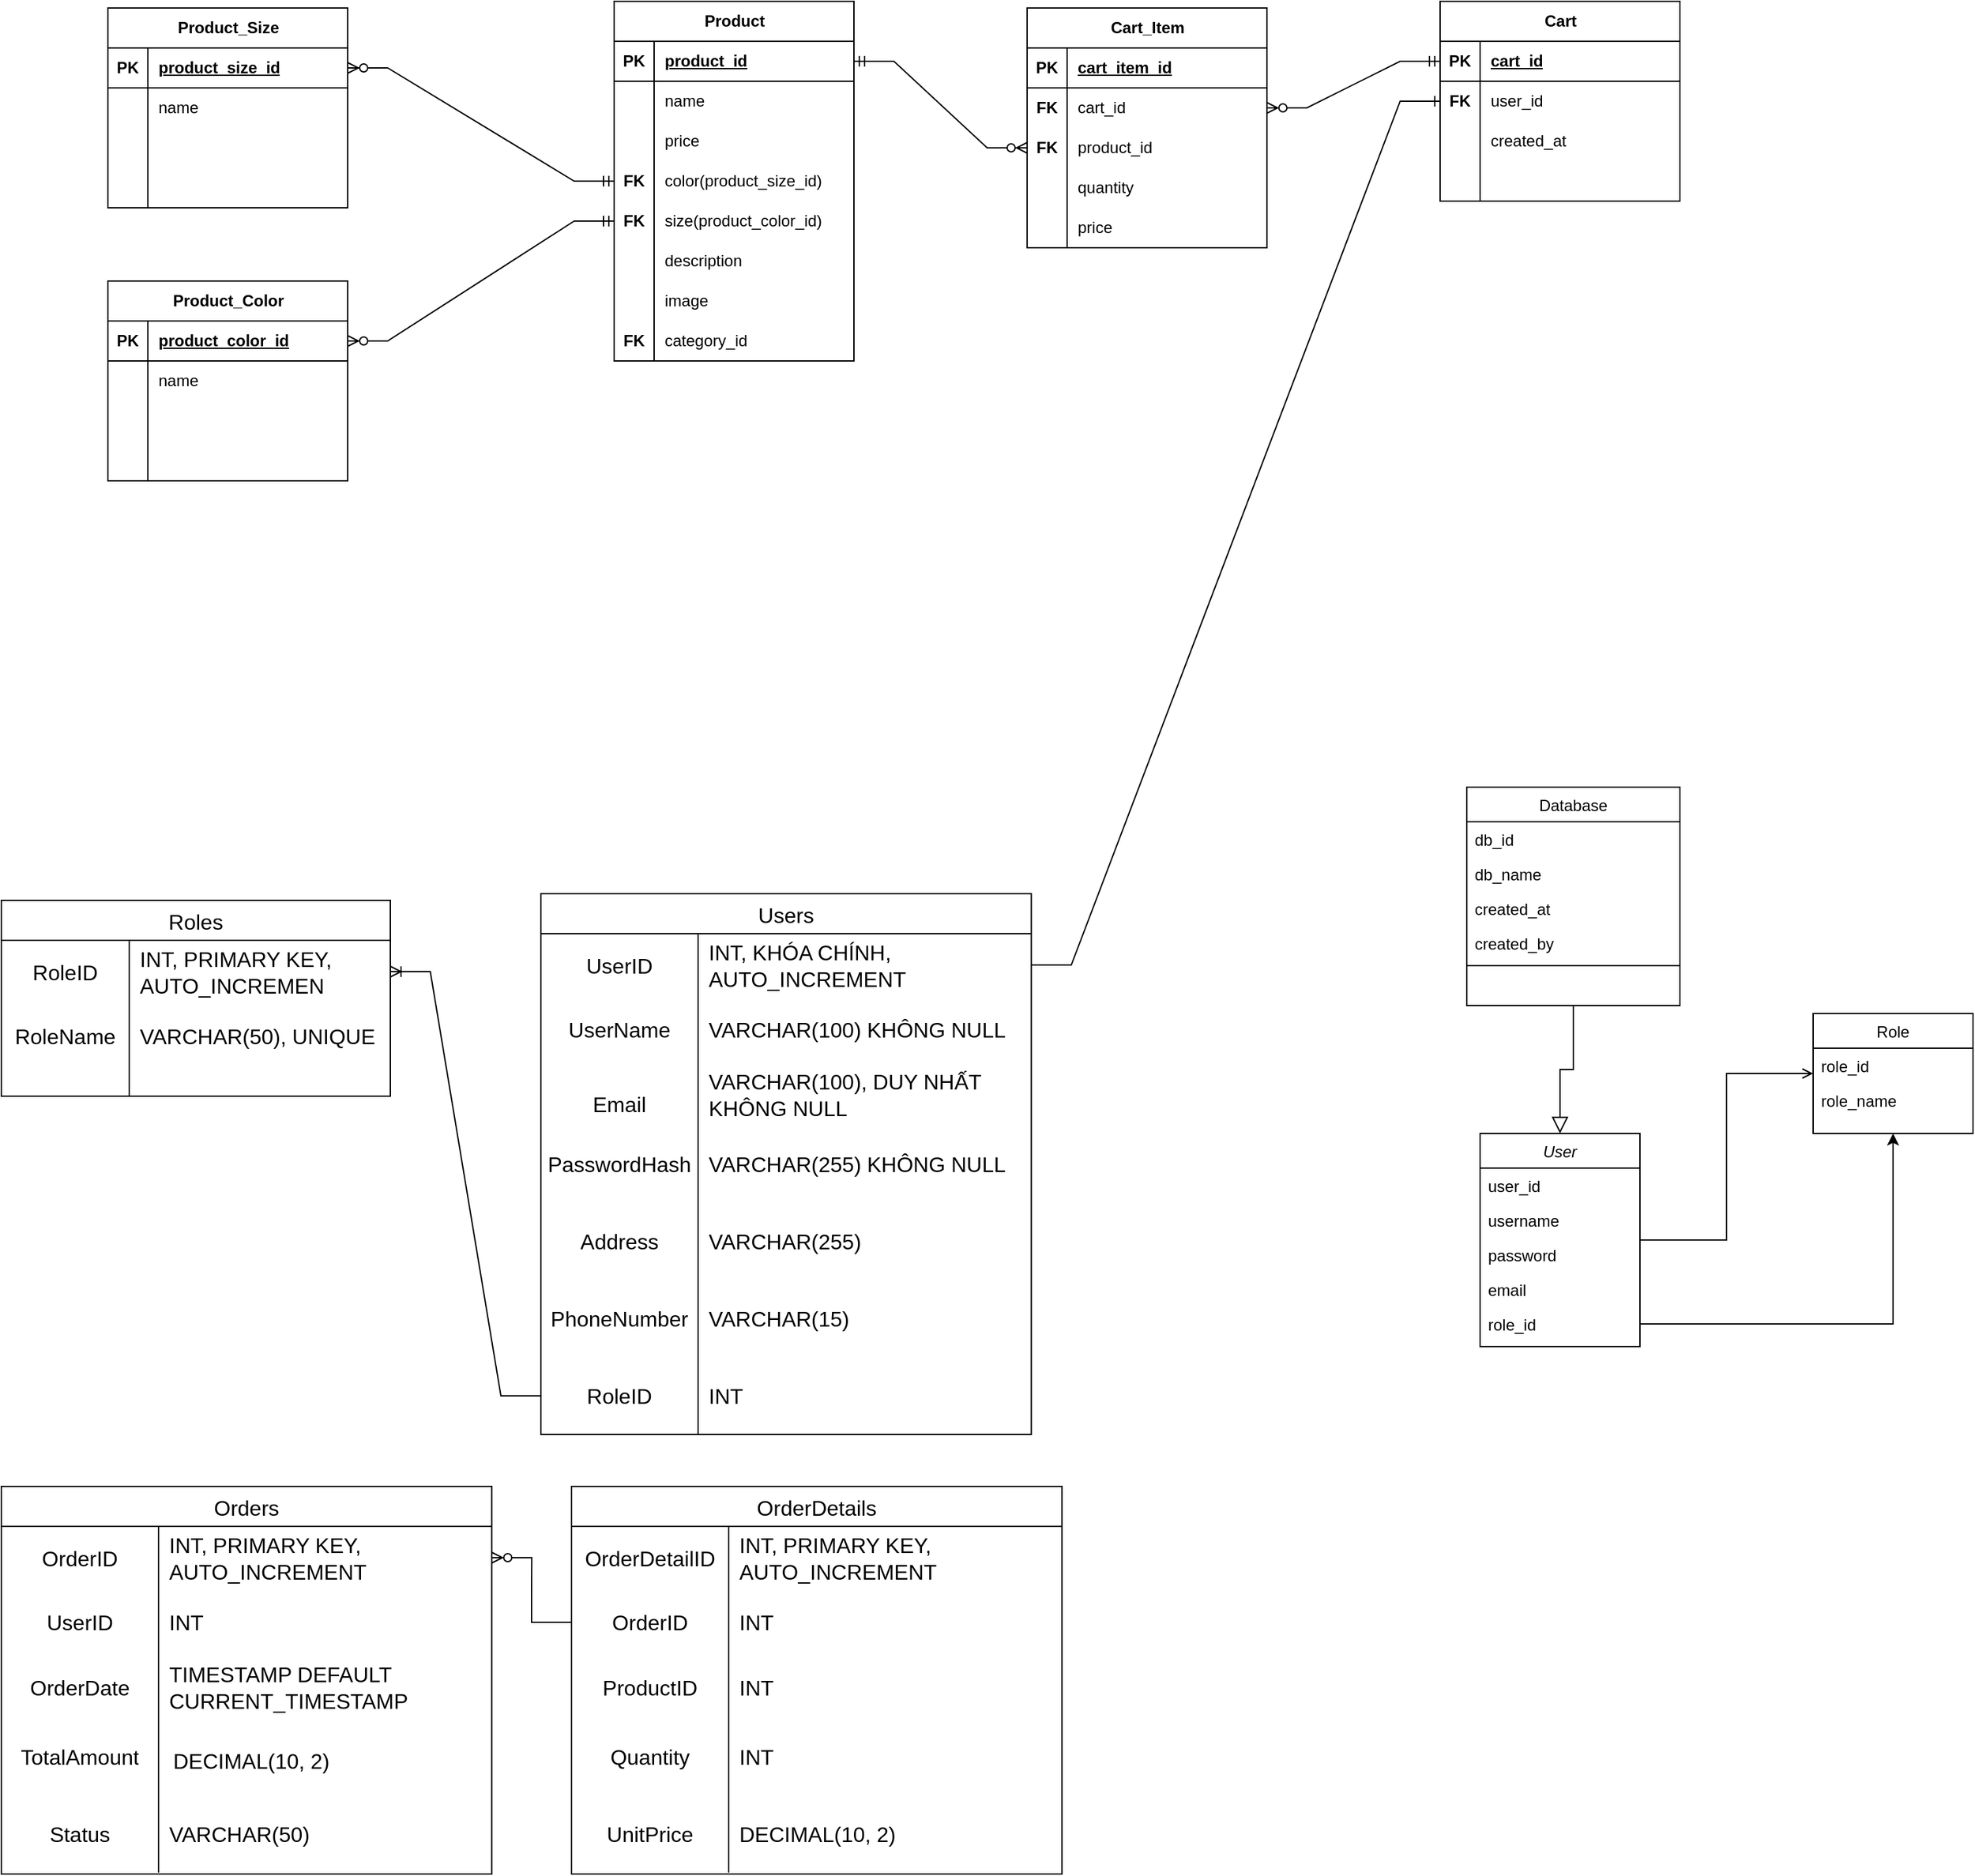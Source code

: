 <mxfile version="24.8.4">
  <diagram id="C5RBs43oDa-KdzZeNtuy" name="database-page1">
    <mxGraphModel dx="3269" dy="1216" grid="1" gridSize="10" guides="1" tooltips="1" connect="1" arrows="1" fold="1" page="1" pageScale="1" pageWidth="827" pageHeight="1169" math="0" shadow="0">
      <root>
        <mxCell id="WIyWlLk6GJQsqaUBKTNV-0" />
        <mxCell id="WIyWlLk6GJQsqaUBKTNV-1" parent="WIyWlLk6GJQsqaUBKTNV-0" />
        <mxCell id="zkfFHV4jXpPFQw0GAbJ--0" value="User" style="swimlane;fontStyle=2;align=center;verticalAlign=top;childLayout=stackLayout;horizontal=1;startSize=26;horizontalStack=0;resizeParent=1;resizeLast=0;collapsible=1;marginBottom=0;rounded=0;shadow=0;strokeWidth=1;labelBackgroundColor=none;" parent="WIyWlLk6GJQsqaUBKTNV-1" vertex="1">
          <mxGeometry x="370" y="870" width="120" height="160" as="geometry">
            <mxRectangle x="230" y="140" width="160" height="26" as="alternateBounds" />
          </mxGeometry>
        </mxCell>
        <mxCell id="zkfFHV4jXpPFQw0GAbJ--1" value="user_id" style="text;align=left;verticalAlign=top;spacingLeft=4;spacingRight=4;overflow=hidden;rotatable=0;points=[[0,0.5],[1,0.5]];portConstraint=eastwest;labelBackgroundColor=none;" parent="zkfFHV4jXpPFQw0GAbJ--0" vertex="1">
          <mxGeometry y="26" width="120" height="26" as="geometry" />
        </mxCell>
        <mxCell id="zkfFHV4jXpPFQw0GAbJ--2" value="username" style="text;align=left;verticalAlign=top;spacingLeft=4;spacingRight=4;overflow=hidden;rotatable=0;points=[[0,0.5],[1,0.5]];portConstraint=eastwest;rounded=0;shadow=0;html=0;labelBackgroundColor=none;" parent="zkfFHV4jXpPFQw0GAbJ--0" vertex="1">
          <mxGeometry y="52" width="120" height="26" as="geometry" />
        </mxCell>
        <mxCell id="zkfFHV4jXpPFQw0GAbJ--3" value="password" style="text;align=left;verticalAlign=top;spacingLeft=4;spacingRight=4;overflow=hidden;rotatable=0;points=[[0,0.5],[1,0.5]];portConstraint=eastwest;rounded=0;shadow=0;html=0;labelBackgroundColor=none;" parent="zkfFHV4jXpPFQw0GAbJ--0" vertex="1">
          <mxGeometry y="78" width="120" height="26" as="geometry" />
        </mxCell>
        <mxCell id="AJHigA8q5ucF8Tfmt1Lf-0" value="email" style="text;align=left;verticalAlign=top;spacingLeft=4;spacingRight=4;overflow=hidden;rotatable=0;points=[[0,0.5],[1,0.5]];portConstraint=eastwest;rounded=0;shadow=0;html=0;labelBackgroundColor=none;" parent="zkfFHV4jXpPFQw0GAbJ--0" vertex="1">
          <mxGeometry y="104" width="120" height="26" as="geometry" />
        </mxCell>
        <mxCell id="AJHigA8q5ucF8Tfmt1Lf-2" value="role_id" style="text;align=left;verticalAlign=top;spacingLeft=4;spacingRight=4;overflow=hidden;rotatable=0;points=[[0,0.5],[1,0.5]];portConstraint=eastwest;rounded=0;shadow=0;html=0;labelBackgroundColor=none;" parent="zkfFHV4jXpPFQw0GAbJ--0" vertex="1">
          <mxGeometry y="130" width="120" height="26" as="geometry" />
        </mxCell>
        <mxCell id="zkfFHV4jXpPFQw0GAbJ--6" value="Database" style="swimlane;fontStyle=0;align=center;verticalAlign=top;childLayout=stackLayout;horizontal=1;startSize=26;horizontalStack=0;resizeParent=1;resizeLast=0;collapsible=1;marginBottom=0;rounded=0;shadow=0;strokeWidth=1;labelBackgroundColor=none;" parent="WIyWlLk6GJQsqaUBKTNV-1" vertex="1">
          <mxGeometry x="360" y="610" width="160" height="164" as="geometry">
            <mxRectangle x="130" y="380" width="160" height="26" as="alternateBounds" />
          </mxGeometry>
        </mxCell>
        <mxCell id="zkfFHV4jXpPFQw0GAbJ--7" value="db_id" style="text;align=left;verticalAlign=top;spacingLeft=4;spacingRight=4;overflow=hidden;rotatable=0;points=[[0,0.5],[1,0.5]];portConstraint=eastwest;labelBackgroundColor=none;" parent="zkfFHV4jXpPFQw0GAbJ--6" vertex="1">
          <mxGeometry y="26" width="160" height="26" as="geometry" />
        </mxCell>
        <mxCell id="zkfFHV4jXpPFQw0GAbJ--8" value="db_name" style="text;align=left;verticalAlign=top;spacingLeft=4;spacingRight=4;overflow=hidden;rotatable=0;points=[[0,0.5],[1,0.5]];portConstraint=eastwest;rounded=0;shadow=0;html=0;labelBackgroundColor=none;" parent="zkfFHV4jXpPFQw0GAbJ--6" vertex="1">
          <mxGeometry y="52" width="160" height="26" as="geometry" />
        </mxCell>
        <mxCell id="AJHigA8q5ucF8Tfmt1Lf-7" value="created_at" style="text;align=left;verticalAlign=top;spacingLeft=4;spacingRight=4;overflow=hidden;rotatable=0;points=[[0,0.5],[1,0.5]];portConstraint=eastwest;rounded=0;shadow=0;html=0;labelBackgroundColor=none;" parent="zkfFHV4jXpPFQw0GAbJ--6" vertex="1">
          <mxGeometry y="78" width="160" height="26" as="geometry" />
        </mxCell>
        <mxCell id="AJHigA8q5ucF8Tfmt1Lf-8" value="created_by" style="text;align=left;verticalAlign=top;spacingLeft=4;spacingRight=4;overflow=hidden;rotatable=0;points=[[0,0.5],[1,0.5]];portConstraint=eastwest;rounded=0;shadow=0;html=0;labelBackgroundColor=none;" parent="zkfFHV4jXpPFQw0GAbJ--6" vertex="1">
          <mxGeometry y="104" width="160" height="26" as="geometry" />
        </mxCell>
        <mxCell id="zkfFHV4jXpPFQw0GAbJ--9" value="" style="line;html=1;strokeWidth=1;align=left;verticalAlign=middle;spacingTop=-1;spacingLeft=3;spacingRight=3;rotatable=0;labelPosition=right;points=[];portConstraint=eastwest;labelBackgroundColor=none;" parent="zkfFHV4jXpPFQw0GAbJ--6" vertex="1">
          <mxGeometry y="130" width="160" height="8" as="geometry" />
        </mxCell>
        <mxCell id="zkfFHV4jXpPFQw0GAbJ--12" value="" style="endArrow=block;endSize=10;endFill=0;shadow=0;strokeWidth=1;rounded=0;curved=0;edgeStyle=elbowEdgeStyle;elbow=vertical;labelBackgroundColor=none;fontColor=default;" parent="WIyWlLk6GJQsqaUBKTNV-1" source="zkfFHV4jXpPFQw0GAbJ--6" target="zkfFHV4jXpPFQw0GAbJ--0" edge="1">
          <mxGeometry width="160" relative="1" as="geometry">
            <mxPoint x="200" y="203" as="sourcePoint" />
            <mxPoint x="200" y="203" as="targetPoint" />
          </mxGeometry>
        </mxCell>
        <mxCell id="zkfFHV4jXpPFQw0GAbJ--17" value="Role" style="swimlane;fontStyle=0;align=center;verticalAlign=top;childLayout=stackLayout;horizontal=1;startSize=26;horizontalStack=0;resizeParent=1;resizeLast=0;collapsible=1;marginBottom=0;rounded=0;shadow=0;strokeWidth=1;labelBackgroundColor=none;" parent="WIyWlLk6GJQsqaUBKTNV-1" vertex="1">
          <mxGeometry x="620" y="780" width="120" height="90" as="geometry">
            <mxRectangle x="550" y="140" width="160" height="26" as="alternateBounds" />
          </mxGeometry>
        </mxCell>
        <mxCell id="zkfFHV4jXpPFQw0GAbJ--18" value="role_id" style="text;align=left;verticalAlign=top;spacingLeft=4;spacingRight=4;overflow=hidden;rotatable=0;points=[[0,0.5],[1,0.5]];portConstraint=eastwest;labelBackgroundColor=none;" parent="zkfFHV4jXpPFQw0GAbJ--17" vertex="1">
          <mxGeometry y="26" width="120" height="26" as="geometry" />
        </mxCell>
        <mxCell id="zkfFHV4jXpPFQw0GAbJ--19" value="role_name" style="text;align=left;verticalAlign=top;spacingLeft=4;spacingRight=4;overflow=hidden;rotatable=0;points=[[0,0.5],[1,0.5]];portConstraint=eastwest;rounded=0;shadow=0;html=0;labelBackgroundColor=none;" parent="zkfFHV4jXpPFQw0GAbJ--17" vertex="1">
          <mxGeometry y="52" width="120" height="26" as="geometry" />
        </mxCell>
        <mxCell id="zkfFHV4jXpPFQw0GAbJ--26" value="" style="endArrow=open;shadow=0;strokeWidth=1;rounded=0;curved=0;endFill=1;edgeStyle=elbowEdgeStyle;elbow=vertical;labelBackgroundColor=none;fontColor=default;" parent="WIyWlLk6GJQsqaUBKTNV-1" source="zkfFHV4jXpPFQw0GAbJ--0" target="zkfFHV4jXpPFQw0GAbJ--17" edge="1">
          <mxGeometry x="0.5" y="41" relative="1" as="geometry">
            <mxPoint x="380" y="192" as="sourcePoint" />
            <mxPoint x="540" y="192" as="targetPoint" />
            <mxPoint x="-40" y="32" as="offset" />
          </mxGeometry>
        </mxCell>
        <mxCell id="AJHigA8q5ucF8Tfmt1Lf-9" style="edgeStyle=orthogonalEdgeStyle;rounded=0;orthogonalLoop=1;jettySize=auto;html=1;exitX=1;exitY=0.5;exitDx=0;exitDy=0;" parent="WIyWlLk6GJQsqaUBKTNV-1" source="AJHigA8q5ucF8Tfmt1Lf-2" target="zkfFHV4jXpPFQw0GAbJ--17" edge="1">
          <mxGeometry relative="1" as="geometry" />
        </mxCell>
        <mxCell id="xFFYZVTWZyNk6xg4L8Ox-0" value="Roles" style="shape=table;startSize=30;container=1;collapsible=0;childLayout=tableLayout;fixedRows=1;rowLines=0;fontStyle=0;strokeColor=default;fontSize=16;align=center;verticalAlign=middle;fontFamily=Helvetica;fontColor=default;resizable=1;fillColor=default;" parent="WIyWlLk6GJQsqaUBKTNV-1" vertex="1">
          <mxGeometry x="-740" y="695" width="292.01" height="147" as="geometry" />
        </mxCell>
        <mxCell id="xFFYZVTWZyNk6xg4L8Ox-1" value="" style="shape=tableRow;horizontal=0;startSize=0;swimlaneHead=0;swimlaneBody=0;top=0;left=0;bottom=0;right=0;collapsible=0;dropTarget=0;fillColor=none;points=[[0,0.5],[1,0.5]];portConstraint=eastwest;strokeColor=inherit;fontSize=16;align=center;verticalAlign=middle;fontFamily=Helvetica;fontColor=default;fontStyle=0;resizable=1;" parent="xFFYZVTWZyNk6xg4L8Ox-0" vertex="1">
          <mxGeometry y="30" width="292.01" height="47" as="geometry" />
        </mxCell>
        <mxCell id="xFFYZVTWZyNk6xg4L8Ox-2" value="RoleID" style="shape=partialRectangle;html=1;whiteSpace=wrap;connectable=0;fillColor=none;top=0;left=0;bottom=0;right=0;overflow=hidden;pointerEvents=1;strokeColor=inherit;fontSize=16;align=center;verticalAlign=middle;fontFamily=Helvetica;fontColor=default;fontStyle=0;resizable=1;" parent="xFFYZVTWZyNk6xg4L8Ox-1" vertex="1">
          <mxGeometry width="96" height="47" as="geometry">
            <mxRectangle width="96" height="47" as="alternateBounds" />
          </mxGeometry>
        </mxCell>
        <mxCell id="xFFYZVTWZyNk6xg4L8Ox-3" value="INT, PRIMARY KEY, AUTO_INCREMEN" style="shape=partialRectangle;html=1;whiteSpace=wrap;connectable=0;fillColor=none;top=0;left=0;bottom=0;right=0;align=left;spacingLeft=6;overflow=hidden;strokeColor=inherit;fontSize=16;verticalAlign=middle;fontFamily=Helvetica;fontColor=default;fontStyle=0;resizable=1;" parent="xFFYZVTWZyNk6xg4L8Ox-1" vertex="1">
          <mxGeometry x="96" width="196" height="47" as="geometry">
            <mxRectangle width="196" height="47" as="alternateBounds" />
          </mxGeometry>
        </mxCell>
        <mxCell id="xFFYZVTWZyNk6xg4L8Ox-4" value="" style="shape=tableRow;horizontal=0;startSize=0;swimlaneHead=0;swimlaneBody=0;top=0;left=0;bottom=0;right=0;collapsible=0;dropTarget=0;fillColor=none;points=[[0,0.5],[1,0.5]];portConstraint=eastwest;strokeColor=inherit;fontSize=16;align=center;verticalAlign=middle;fontFamily=Helvetica;fontColor=default;fontStyle=0;resizable=1;" parent="xFFYZVTWZyNk6xg4L8Ox-0" vertex="1">
          <mxGeometry y="77" width="292.01" height="50" as="geometry" />
        </mxCell>
        <mxCell id="xFFYZVTWZyNk6xg4L8Ox-5" value="RoleName" style="shape=partialRectangle;html=1;whiteSpace=wrap;connectable=0;fillColor=none;top=0;left=0;bottom=0;right=0;overflow=hidden;strokeColor=inherit;fontSize=16;align=center;verticalAlign=middle;fontFamily=Helvetica;fontColor=default;fontStyle=0;resizable=1;" parent="xFFYZVTWZyNk6xg4L8Ox-4" vertex="1">
          <mxGeometry width="96" height="50" as="geometry">
            <mxRectangle width="96" height="50" as="alternateBounds" />
          </mxGeometry>
        </mxCell>
        <mxCell id="xFFYZVTWZyNk6xg4L8Ox-6" value="VARCHAR(50), UNIQUE" style="shape=partialRectangle;html=1;whiteSpace=wrap;connectable=0;fillColor=none;top=0;left=0;bottom=0;right=0;align=left;spacingLeft=6;overflow=hidden;strokeColor=inherit;fontSize=16;verticalAlign=middle;fontFamily=Helvetica;fontColor=default;fontStyle=0;resizable=1;" parent="xFFYZVTWZyNk6xg4L8Ox-4" vertex="1">
          <mxGeometry x="96" width="196" height="50" as="geometry">
            <mxRectangle width="196" height="50" as="alternateBounds" />
          </mxGeometry>
        </mxCell>
        <mxCell id="xFFYZVTWZyNk6xg4L8Ox-7" value="" style="shape=tableRow;horizontal=0;startSize=0;swimlaneHead=0;swimlaneBody=0;top=0;left=0;bottom=0;right=0;collapsible=0;dropTarget=0;fillColor=none;points=[[0,0.5],[1,0.5]];portConstraint=eastwest;strokeColor=inherit;fontSize=16;align=center;verticalAlign=middle;fontFamily=Helvetica;fontColor=default;fontStyle=0;resizable=1;" parent="xFFYZVTWZyNk6xg4L8Ox-0" vertex="1">
          <mxGeometry y="127" width="292.01" height="20" as="geometry" />
        </mxCell>
        <mxCell id="xFFYZVTWZyNk6xg4L8Ox-8" value="" style="shape=partialRectangle;html=1;whiteSpace=wrap;connectable=0;fillColor=none;top=0;left=0;bottom=0;right=0;overflow=hidden;strokeColor=inherit;fontSize=16;align=center;verticalAlign=middle;fontFamily=Helvetica;fontColor=default;fontStyle=0;resizable=1;" parent="xFFYZVTWZyNk6xg4L8Ox-7" vertex="1">
          <mxGeometry width="96" height="20" as="geometry">
            <mxRectangle width="96" height="20" as="alternateBounds" />
          </mxGeometry>
        </mxCell>
        <mxCell id="xFFYZVTWZyNk6xg4L8Ox-9" value="" style="shape=partialRectangle;html=1;whiteSpace=wrap;connectable=0;fillColor=none;top=0;left=0;bottom=0;right=0;align=left;spacingLeft=6;overflow=hidden;strokeColor=inherit;fontSize=16;verticalAlign=middle;fontFamily=Helvetica;fontColor=default;fontStyle=0;resizable=1;" parent="xFFYZVTWZyNk6xg4L8Ox-7" vertex="1">
          <mxGeometry x="96" width="196" height="20" as="geometry">
            <mxRectangle width="196" height="20" as="alternateBounds" />
          </mxGeometry>
        </mxCell>
        <mxCell id="xFFYZVTWZyNk6xg4L8Ox-10" value="Users" style="shape=table;startSize=30;container=1;collapsible=0;childLayout=tableLayout;fixedRows=1;rowLines=0;fontStyle=0;strokeColor=default;fontSize=16;align=center;verticalAlign=middle;fontFamily=Helvetica;fontColor=default;resizable=1;fillColor=default;" parent="WIyWlLk6GJQsqaUBKTNV-1" vertex="1">
          <mxGeometry x="-335" y="690" width="368.15" height="406" as="geometry" />
        </mxCell>
        <mxCell id="xFFYZVTWZyNk6xg4L8Ox-11" value="" style="shape=tableRow;horizontal=0;startSize=0;swimlaneHead=0;swimlaneBody=0;top=0;left=0;bottom=0;right=0;collapsible=0;dropTarget=0;fillColor=none;points=[[0,0.5],[1,0.5]];portConstraint=eastwest;strokeColor=inherit;fontSize=16;align=center;verticalAlign=middle;fontFamily=Helvetica;fontColor=default;fontStyle=0;resizable=1;" parent="xFFYZVTWZyNk6xg4L8Ox-10" vertex="1">
          <mxGeometry y="30" width="368.15" height="47" as="geometry" />
        </mxCell>
        <mxCell id="xFFYZVTWZyNk6xg4L8Ox-12" value="UserID" style="shape=partialRectangle;html=1;whiteSpace=wrap;connectable=0;fillColor=none;top=0;left=0;bottom=0;right=0;overflow=hidden;pointerEvents=1;strokeColor=inherit;fontSize=16;align=center;verticalAlign=middle;fontFamily=Helvetica;fontColor=default;fontStyle=0;resizable=1;" parent="xFFYZVTWZyNk6xg4L8Ox-11" vertex="1">
          <mxGeometry width="118" height="47" as="geometry">
            <mxRectangle width="118" height="47" as="alternateBounds" />
          </mxGeometry>
        </mxCell>
        <mxCell id="xFFYZVTWZyNk6xg4L8Ox-13" value="INT, KHÓA CHÍNH, AUTO_INCREMENT" style="shape=partialRectangle;html=1;whiteSpace=wrap;connectable=0;fillColor=none;top=0;left=0;bottom=0;right=0;align=left;spacingLeft=6;overflow=hidden;strokeColor=inherit;fontSize=16;verticalAlign=middle;fontFamily=Helvetica;fontColor=default;fontStyle=0;resizable=1;" parent="xFFYZVTWZyNk6xg4L8Ox-11" vertex="1">
          <mxGeometry x="118" width="250" height="47" as="geometry">
            <mxRectangle width="250" height="47" as="alternateBounds" />
          </mxGeometry>
        </mxCell>
        <mxCell id="xFFYZVTWZyNk6xg4L8Ox-14" value="" style="shape=tableRow;horizontal=0;startSize=0;swimlaneHead=0;swimlaneBody=0;top=0;left=0;bottom=0;right=0;collapsible=0;dropTarget=0;fillColor=none;points=[[0,0.5],[1,0.5]];portConstraint=eastwest;strokeColor=inherit;fontSize=16;align=center;verticalAlign=middle;fontFamily=Helvetica;fontColor=default;fontStyle=0;resizable=1;" parent="xFFYZVTWZyNk6xg4L8Ox-10" vertex="1">
          <mxGeometry y="77" width="368.15" height="50" as="geometry" />
        </mxCell>
        <mxCell id="xFFYZVTWZyNk6xg4L8Ox-15" value="UserName" style="shape=partialRectangle;html=1;whiteSpace=wrap;connectable=0;fillColor=none;top=0;left=0;bottom=0;right=0;overflow=hidden;strokeColor=inherit;fontSize=16;align=center;verticalAlign=middle;fontFamily=Helvetica;fontColor=default;fontStyle=0;resizable=1;" parent="xFFYZVTWZyNk6xg4L8Ox-14" vertex="1">
          <mxGeometry width="118" height="50" as="geometry">
            <mxRectangle width="118" height="50" as="alternateBounds" />
          </mxGeometry>
        </mxCell>
        <mxCell id="xFFYZVTWZyNk6xg4L8Ox-16" value="VARCHAR(100) KHÔNG NULL" style="shape=partialRectangle;html=1;whiteSpace=wrap;connectable=0;fillColor=none;top=0;left=0;bottom=0;right=0;align=left;spacingLeft=6;overflow=hidden;strokeColor=inherit;fontSize=16;verticalAlign=middle;fontFamily=Helvetica;fontColor=default;fontStyle=0;resizable=1;" parent="xFFYZVTWZyNk6xg4L8Ox-14" vertex="1">
          <mxGeometry x="118" width="250" height="50" as="geometry">
            <mxRectangle width="250" height="50" as="alternateBounds" />
          </mxGeometry>
        </mxCell>
        <mxCell id="xFFYZVTWZyNk6xg4L8Ox-17" value="" style="shape=tableRow;horizontal=0;startSize=0;swimlaneHead=0;swimlaneBody=0;top=0;left=0;bottom=0;right=0;collapsible=0;dropTarget=0;fillColor=none;points=[[0,0.5],[1,0.5]];portConstraint=eastwest;strokeColor=inherit;fontSize=16;align=center;verticalAlign=middle;fontFamily=Helvetica;fontColor=default;fontStyle=0;resizable=1;" parent="xFFYZVTWZyNk6xg4L8Ox-10" vertex="1">
          <mxGeometry y="127" width="368.15" height="47" as="geometry" />
        </mxCell>
        <mxCell id="xFFYZVTWZyNk6xg4L8Ox-18" value="&#xa;Email&#xa;&#xa;" style="shape=partialRectangle;html=1;whiteSpace=wrap;connectable=0;fillColor=none;top=0;left=0;bottom=0;right=0;overflow=hidden;strokeColor=inherit;fontSize=16;align=center;verticalAlign=middle;fontFamily=Helvetica;fontColor=default;fontStyle=0;resizable=1;" parent="xFFYZVTWZyNk6xg4L8Ox-17" vertex="1">
          <mxGeometry width="118" height="47" as="geometry">
            <mxRectangle width="118" height="47" as="alternateBounds" />
          </mxGeometry>
        </mxCell>
        <mxCell id="xFFYZVTWZyNk6xg4L8Ox-19" value="VARCHAR(100), DUY NHẤT KHÔNG NULL" style="shape=partialRectangle;html=1;whiteSpace=wrap;connectable=0;fillColor=none;top=0;left=0;bottom=0;right=0;align=left;spacingLeft=6;overflow=hidden;strokeColor=inherit;fontSize=16;verticalAlign=middle;fontFamily=Helvetica;fontColor=default;fontStyle=0;resizable=1;" parent="xFFYZVTWZyNk6xg4L8Ox-17" vertex="1">
          <mxGeometry x="118" width="250" height="47" as="geometry">
            <mxRectangle width="250" height="47" as="alternateBounds" />
          </mxGeometry>
        </mxCell>
        <mxCell id="xFFYZVTWZyNk6xg4L8Ox-20" value="" style="shape=tableRow;horizontal=0;startSize=0;swimlaneHead=0;swimlaneBody=0;top=0;left=0;bottom=0;right=0;collapsible=0;dropTarget=0;fillColor=none;points=[[0,0.5],[1,0.5]];portConstraint=eastwest;strokeColor=inherit;fontSize=16;align=center;verticalAlign=middle;fontFamily=Helvetica;fontColor=default;fontStyle=0;resizable=1;" parent="xFFYZVTWZyNk6xg4L8Ox-10" vertex="1">
          <mxGeometry y="174" width="368.15" height="58" as="geometry" />
        </mxCell>
        <mxCell id="xFFYZVTWZyNk6xg4L8Ox-21" value="PasswordHash" style="shape=partialRectangle;html=1;whiteSpace=wrap;connectable=0;fillColor=none;top=0;left=0;bottom=0;right=0;overflow=hidden;strokeColor=inherit;fontSize=16;align=center;verticalAlign=middle;fontFamily=Helvetica;fontColor=default;fontStyle=0;resizable=1;" parent="xFFYZVTWZyNk6xg4L8Ox-20" vertex="1">
          <mxGeometry width="118" height="58" as="geometry">
            <mxRectangle width="118" height="58" as="alternateBounds" />
          </mxGeometry>
        </mxCell>
        <mxCell id="xFFYZVTWZyNk6xg4L8Ox-22" value="VARCHAR(255) KHÔNG NULL" style="shape=partialRectangle;html=1;whiteSpace=wrap;connectable=0;fillColor=none;top=0;left=0;bottom=0;right=0;align=left;spacingLeft=6;overflow=hidden;strokeColor=inherit;fontSize=16;verticalAlign=middle;fontFamily=Helvetica;fontColor=default;fontStyle=0;resizable=1;" parent="xFFYZVTWZyNk6xg4L8Ox-20" vertex="1">
          <mxGeometry x="118" width="250" height="58" as="geometry">
            <mxRectangle width="250" height="58" as="alternateBounds" />
          </mxGeometry>
        </mxCell>
        <mxCell id="xFFYZVTWZyNk6xg4L8Ox-23" value="" style="shape=tableRow;horizontal=0;startSize=0;swimlaneHead=0;swimlaneBody=0;top=0;left=0;bottom=0;right=0;collapsible=0;dropTarget=0;fillColor=none;points=[[0,0.5],[1,0.5]];portConstraint=eastwest;strokeColor=inherit;fontSize=16;align=center;verticalAlign=middle;fontFamily=Helvetica;fontColor=default;fontStyle=0;resizable=1;" parent="xFFYZVTWZyNk6xg4L8Ox-10" vertex="1">
          <mxGeometry y="232" width="368.15" height="58" as="geometry" />
        </mxCell>
        <mxCell id="xFFYZVTWZyNk6xg4L8Ox-24" value="Address" style="shape=partialRectangle;html=1;whiteSpace=wrap;connectable=0;fillColor=none;top=0;left=0;bottom=0;right=0;overflow=hidden;strokeColor=inherit;fontSize=16;align=center;verticalAlign=middle;fontFamily=Helvetica;fontColor=default;fontStyle=0;resizable=1;" parent="xFFYZVTWZyNk6xg4L8Ox-23" vertex="1">
          <mxGeometry width="118" height="58" as="geometry">
            <mxRectangle width="118" height="58" as="alternateBounds" />
          </mxGeometry>
        </mxCell>
        <mxCell id="xFFYZVTWZyNk6xg4L8Ox-25" value="VARCHAR(255)" style="shape=partialRectangle;html=1;whiteSpace=wrap;connectable=0;fillColor=none;top=0;left=0;bottom=0;right=0;align=left;spacingLeft=6;overflow=hidden;strokeColor=inherit;fontSize=16;verticalAlign=middle;fontFamily=Helvetica;fontColor=default;fontStyle=0;resizable=1;" parent="xFFYZVTWZyNk6xg4L8Ox-23" vertex="1">
          <mxGeometry x="118" width="250" height="58" as="geometry">
            <mxRectangle width="250" height="58" as="alternateBounds" />
          </mxGeometry>
        </mxCell>
        <mxCell id="xFFYZVTWZyNk6xg4L8Ox-26" value="" style="shape=tableRow;horizontal=0;startSize=0;swimlaneHead=0;swimlaneBody=0;top=0;left=0;bottom=0;right=0;collapsible=0;dropTarget=0;fillColor=none;points=[[0,0.5],[1,0.5]];portConstraint=eastwest;strokeColor=inherit;fontSize=16;align=center;verticalAlign=middle;fontFamily=Helvetica;fontColor=default;fontStyle=0;resizable=1;" parent="xFFYZVTWZyNk6xg4L8Ox-10" vertex="1">
          <mxGeometry y="290" width="368.15" height="58" as="geometry" />
        </mxCell>
        <mxCell id="xFFYZVTWZyNk6xg4L8Ox-27" value="PhoneNumber" style="shape=partialRectangle;html=1;whiteSpace=wrap;connectable=0;fillColor=none;top=0;left=0;bottom=0;right=0;overflow=hidden;strokeColor=inherit;fontSize=16;align=center;verticalAlign=middle;fontFamily=Helvetica;fontColor=default;fontStyle=0;resizable=1;" parent="xFFYZVTWZyNk6xg4L8Ox-26" vertex="1">
          <mxGeometry width="118" height="58" as="geometry">
            <mxRectangle width="118" height="58" as="alternateBounds" />
          </mxGeometry>
        </mxCell>
        <mxCell id="xFFYZVTWZyNk6xg4L8Ox-28" value="VARCHAR(15)" style="shape=partialRectangle;html=1;whiteSpace=wrap;connectable=0;fillColor=none;top=0;left=0;bottom=0;right=0;align=left;spacingLeft=6;overflow=hidden;strokeColor=inherit;fontSize=16;verticalAlign=middle;fontFamily=Helvetica;fontColor=default;fontStyle=0;resizable=1;" parent="xFFYZVTWZyNk6xg4L8Ox-26" vertex="1">
          <mxGeometry x="118" width="250" height="58" as="geometry">
            <mxRectangle width="250" height="58" as="alternateBounds" />
          </mxGeometry>
        </mxCell>
        <mxCell id="xFFYZVTWZyNk6xg4L8Ox-29" value="" style="shape=tableRow;horizontal=0;startSize=0;swimlaneHead=0;swimlaneBody=0;top=0;left=0;bottom=0;right=0;collapsible=0;dropTarget=0;fillColor=none;points=[[0,0.5],[1,0.5]];portConstraint=eastwest;strokeColor=inherit;fontSize=16;align=center;verticalAlign=middle;fontFamily=Helvetica;fontColor=default;fontStyle=0;resizable=1;" parent="xFFYZVTWZyNk6xg4L8Ox-10" vertex="1">
          <mxGeometry y="348" width="368.15" height="58" as="geometry" />
        </mxCell>
        <mxCell id="xFFYZVTWZyNk6xg4L8Ox-30" value="RoleID" style="shape=partialRectangle;html=1;whiteSpace=wrap;connectable=0;fillColor=none;top=0;left=0;bottom=0;right=0;overflow=hidden;strokeColor=inherit;fontSize=16;align=center;verticalAlign=middle;fontFamily=Helvetica;fontColor=default;fontStyle=0;resizable=1;" parent="xFFYZVTWZyNk6xg4L8Ox-29" vertex="1">
          <mxGeometry width="118" height="58" as="geometry">
            <mxRectangle width="118" height="58" as="alternateBounds" />
          </mxGeometry>
        </mxCell>
        <mxCell id="xFFYZVTWZyNk6xg4L8Ox-31" value="INT" style="shape=partialRectangle;html=1;whiteSpace=wrap;connectable=0;fillColor=none;top=0;left=0;bottom=0;right=0;align=left;spacingLeft=6;overflow=hidden;strokeColor=inherit;fontSize=16;verticalAlign=middle;fontFamily=Helvetica;fontColor=default;fontStyle=0;resizable=1;" parent="xFFYZVTWZyNk6xg4L8Ox-29" vertex="1">
          <mxGeometry x="118" width="250" height="58" as="geometry">
            <mxRectangle width="250" height="58" as="alternateBounds" />
          </mxGeometry>
        </mxCell>
        <mxCell id="xFFYZVTWZyNk6xg4L8Ox-32" value="" style="edgeStyle=entityRelationEdgeStyle;fontSize=12;html=1;endArrow=ERoneToMany;rounded=0;fontFamily=Helvetica;fontColor=default;fontStyle=1;resizable=1;exitX=0;exitY=0.5;exitDx=0;exitDy=0;" parent="WIyWlLk6GJQsqaUBKTNV-1" source="xFFYZVTWZyNk6xg4L8Ox-29" target="xFFYZVTWZyNk6xg4L8Ox-1" edge="1">
          <mxGeometry width="100" height="100" relative="1" as="geometry">
            <mxPoint x="-505" y="937" as="sourcePoint" />
            <mxPoint x="-405" y="837" as="targetPoint" />
          </mxGeometry>
        </mxCell>
        <mxCell id="xFFYZVTWZyNk6xg4L8Ox-33" value="Orders" style="shape=table;startSize=30;container=1;collapsible=0;childLayout=tableLayout;fixedRows=1;rowLines=0;fontStyle=0;strokeColor=default;fontSize=16;align=center;verticalAlign=middle;fontFamily=Helvetica;fontColor=default;resizable=1;fillColor=default;" parent="WIyWlLk6GJQsqaUBKTNV-1" vertex="1">
          <mxGeometry x="-740" y="1135" width="368.15" height="291" as="geometry" />
        </mxCell>
        <mxCell id="xFFYZVTWZyNk6xg4L8Ox-34" value="" style="shape=tableRow;horizontal=0;startSize=0;swimlaneHead=0;swimlaneBody=0;top=0;left=0;bottom=0;right=0;collapsible=0;dropTarget=0;fillColor=none;points=[[0,0.5],[1,0.5]];portConstraint=eastwest;strokeColor=inherit;fontSize=16;align=center;verticalAlign=middle;fontFamily=Helvetica;fontColor=default;fontStyle=0;resizable=1;" parent="xFFYZVTWZyNk6xg4L8Ox-33" vertex="1">
          <mxGeometry y="30" width="368.15" height="47" as="geometry" />
        </mxCell>
        <mxCell id="xFFYZVTWZyNk6xg4L8Ox-35" value="OrderID" style="shape=partialRectangle;html=1;whiteSpace=wrap;connectable=0;fillColor=none;top=0;left=0;bottom=0;right=0;overflow=hidden;pointerEvents=1;strokeColor=inherit;fontSize=16;align=center;verticalAlign=middle;fontFamily=Helvetica;fontColor=default;fontStyle=0;resizable=1;" parent="xFFYZVTWZyNk6xg4L8Ox-34" vertex="1">
          <mxGeometry width="118" height="47" as="geometry">
            <mxRectangle width="118" height="47" as="alternateBounds" />
          </mxGeometry>
        </mxCell>
        <mxCell id="xFFYZVTWZyNk6xg4L8Ox-36" value="INT, PRIMARY KEY, AUTO_INCREMENT" style="shape=partialRectangle;html=1;whiteSpace=wrap;connectable=0;fillColor=none;top=0;left=0;bottom=0;right=0;align=left;spacingLeft=6;overflow=hidden;strokeColor=inherit;fontSize=16;verticalAlign=middle;fontFamily=Helvetica;fontColor=default;fontStyle=0;resizable=1;" parent="xFFYZVTWZyNk6xg4L8Ox-34" vertex="1">
          <mxGeometry x="118" width="250" height="47" as="geometry">
            <mxRectangle width="250" height="47" as="alternateBounds" />
          </mxGeometry>
        </mxCell>
        <mxCell id="xFFYZVTWZyNk6xg4L8Ox-37" value="" style="shape=tableRow;horizontal=0;startSize=0;swimlaneHead=0;swimlaneBody=0;top=0;left=0;bottom=0;right=0;collapsible=0;dropTarget=0;fillColor=none;points=[[0,0.5],[1,0.5]];portConstraint=eastwest;strokeColor=inherit;fontSize=16;align=center;verticalAlign=middle;fontFamily=Helvetica;fontColor=default;fontStyle=0;resizable=1;" parent="xFFYZVTWZyNk6xg4L8Ox-33" vertex="1">
          <mxGeometry y="77" width="368.15" height="50" as="geometry" />
        </mxCell>
        <mxCell id="xFFYZVTWZyNk6xg4L8Ox-38" value="UserID" style="shape=partialRectangle;html=1;whiteSpace=wrap;connectable=0;fillColor=none;top=0;left=0;bottom=0;right=0;overflow=hidden;strokeColor=inherit;fontSize=16;align=center;verticalAlign=middle;fontFamily=Helvetica;fontColor=default;fontStyle=0;resizable=1;" parent="xFFYZVTWZyNk6xg4L8Ox-37" vertex="1">
          <mxGeometry width="118" height="50" as="geometry">
            <mxRectangle width="118" height="50" as="alternateBounds" />
          </mxGeometry>
        </mxCell>
        <mxCell id="xFFYZVTWZyNk6xg4L8Ox-39" value="INT" style="shape=partialRectangle;html=1;whiteSpace=wrap;connectable=0;fillColor=none;top=0;left=0;bottom=0;right=0;align=left;spacingLeft=6;overflow=hidden;strokeColor=inherit;fontSize=16;verticalAlign=middle;fontFamily=Helvetica;fontColor=default;fontStyle=0;resizable=1;" parent="xFFYZVTWZyNk6xg4L8Ox-37" vertex="1">
          <mxGeometry x="118" width="250" height="50" as="geometry">
            <mxRectangle width="250" height="50" as="alternateBounds" />
          </mxGeometry>
        </mxCell>
        <mxCell id="xFFYZVTWZyNk6xg4L8Ox-40" value="" style="shape=tableRow;horizontal=0;startSize=0;swimlaneHead=0;swimlaneBody=0;top=0;left=0;bottom=0;right=0;collapsible=0;dropTarget=0;fillColor=none;points=[[0,0.5],[1,0.5]];portConstraint=eastwest;strokeColor=inherit;fontSize=16;align=center;verticalAlign=middle;fontFamily=Helvetica;fontColor=default;fontStyle=0;resizable=1;" parent="xFFYZVTWZyNk6xg4L8Ox-33" vertex="1">
          <mxGeometry y="127" width="368.15" height="47" as="geometry" />
        </mxCell>
        <mxCell id="xFFYZVTWZyNk6xg4L8Ox-41" value="OrderDate" style="shape=partialRectangle;html=1;whiteSpace=wrap;connectable=0;fillColor=none;top=0;left=0;bottom=0;right=0;overflow=hidden;strokeColor=inherit;fontSize=16;align=center;verticalAlign=middle;fontFamily=Helvetica;fontColor=default;fontStyle=0;resizable=1;" parent="xFFYZVTWZyNk6xg4L8Ox-40" vertex="1">
          <mxGeometry width="118" height="47" as="geometry">
            <mxRectangle width="118" height="47" as="alternateBounds" />
          </mxGeometry>
        </mxCell>
        <mxCell id="xFFYZVTWZyNk6xg4L8Ox-42" value="TIMESTAMP DEFAULT CURRENT_TIMESTAMP" style="shape=partialRectangle;html=1;whiteSpace=wrap;connectable=0;fillColor=none;top=0;left=0;bottom=0;right=0;align=left;spacingLeft=6;overflow=hidden;strokeColor=inherit;fontSize=16;verticalAlign=middle;fontFamily=Helvetica;fontColor=default;fontStyle=0;resizable=1;" parent="xFFYZVTWZyNk6xg4L8Ox-40" vertex="1">
          <mxGeometry x="118" width="250" height="47" as="geometry">
            <mxRectangle width="250" height="47" as="alternateBounds" />
          </mxGeometry>
        </mxCell>
        <mxCell id="xFFYZVTWZyNk6xg4L8Ox-43" value="" style="shape=tableRow;horizontal=0;startSize=0;swimlaneHead=0;swimlaneBody=0;top=0;left=0;bottom=0;right=0;collapsible=0;dropTarget=0;fillColor=none;points=[[0,0.5],[1,0.5]];portConstraint=eastwest;strokeColor=inherit;fontSize=16;align=center;verticalAlign=middle;fontFamily=Helvetica;fontColor=default;fontStyle=0;resizable=1;" parent="xFFYZVTWZyNk6xg4L8Ox-33" vertex="1">
          <mxGeometry y="174" width="368.15" height="58" as="geometry" />
        </mxCell>
        <mxCell id="xFFYZVTWZyNk6xg4L8Ox-44" value="TotalAmount" style="shape=partialRectangle;html=1;whiteSpace=wrap;connectable=0;fillColor=none;top=0;left=0;bottom=0;right=0;overflow=hidden;strokeColor=inherit;fontSize=16;align=center;verticalAlign=middle;fontFamily=Helvetica;fontColor=default;fontStyle=0;resizable=1;" parent="xFFYZVTWZyNk6xg4L8Ox-43" vertex="1">
          <mxGeometry width="118" height="58" as="geometry">
            <mxRectangle width="118" height="58" as="alternateBounds" />
          </mxGeometry>
        </mxCell>
        <mxCell id="xFFYZVTWZyNk6xg4L8Ox-45" value="&lt;table&gt;&lt;tbody&gt;&lt;tr&gt;&lt;td&gt;&lt;/td&gt;&lt;/tr&gt;&lt;/tbody&gt;&lt;/table&gt;&lt;table&gt;&lt;tbody&gt;&lt;tr&gt;&lt;td&gt;DECIMAL(10, 2)&lt;/td&gt;&lt;/tr&gt;&lt;/tbody&gt;&lt;/table&gt;" style="shape=partialRectangle;html=1;whiteSpace=wrap;connectable=0;fillColor=none;top=0;left=0;bottom=0;right=0;align=left;spacingLeft=6;overflow=hidden;strokeColor=inherit;fontSize=16;verticalAlign=middle;fontFamily=Helvetica;fontColor=default;fontStyle=0;resizable=1;" parent="xFFYZVTWZyNk6xg4L8Ox-43" vertex="1">
          <mxGeometry x="118" width="250" height="58" as="geometry">
            <mxRectangle width="250" height="58" as="alternateBounds" />
          </mxGeometry>
        </mxCell>
        <mxCell id="xFFYZVTWZyNk6xg4L8Ox-46" value="" style="shape=tableRow;horizontal=0;startSize=0;swimlaneHead=0;swimlaneBody=0;top=0;left=0;bottom=0;right=0;collapsible=0;dropTarget=0;fillColor=none;points=[[0,0.5],[1,0.5]];portConstraint=eastwest;strokeColor=inherit;fontSize=16;align=center;verticalAlign=middle;fontFamily=Helvetica;fontColor=default;fontStyle=0;resizable=1;" parent="xFFYZVTWZyNk6xg4L8Ox-33" vertex="1">
          <mxGeometry y="232" width="368.15" height="58" as="geometry" />
        </mxCell>
        <mxCell id="xFFYZVTWZyNk6xg4L8Ox-47" value="Status" style="shape=partialRectangle;html=1;whiteSpace=wrap;connectable=0;fillColor=none;top=0;left=0;bottom=0;right=0;overflow=hidden;strokeColor=inherit;fontSize=16;align=center;verticalAlign=middle;fontFamily=Helvetica;fontColor=default;fontStyle=0;resizable=1;" parent="xFFYZVTWZyNk6xg4L8Ox-46" vertex="1">
          <mxGeometry width="118" height="58" as="geometry">
            <mxRectangle width="118" height="58" as="alternateBounds" />
          </mxGeometry>
        </mxCell>
        <mxCell id="xFFYZVTWZyNk6xg4L8Ox-48" value="VARCHAR(50)" style="shape=partialRectangle;html=1;whiteSpace=wrap;connectable=0;fillColor=none;top=0;left=0;bottom=0;right=0;align=left;spacingLeft=6;overflow=hidden;strokeColor=inherit;fontSize=16;verticalAlign=middle;fontFamily=Helvetica;fontColor=default;fontStyle=0;resizable=1;" parent="xFFYZVTWZyNk6xg4L8Ox-46" vertex="1">
          <mxGeometry x="118" width="250" height="58" as="geometry">
            <mxRectangle width="250" height="58" as="alternateBounds" />
          </mxGeometry>
        </mxCell>
        <mxCell id="xFFYZVTWZyNk6xg4L8Ox-49" value="OrderDetails" style="shape=table;startSize=30;container=1;collapsible=0;childLayout=tableLayout;fixedRows=1;rowLines=0;fontStyle=0;strokeColor=default;fontSize=16;align=center;verticalAlign=middle;fontFamily=Helvetica;fontColor=default;resizable=1;fillColor=default;" parent="WIyWlLk6GJQsqaUBKTNV-1" vertex="1">
          <mxGeometry x="-312" y="1135" width="368.15" height="291" as="geometry" />
        </mxCell>
        <mxCell id="xFFYZVTWZyNk6xg4L8Ox-50" value="" style="shape=tableRow;horizontal=0;startSize=0;swimlaneHead=0;swimlaneBody=0;top=0;left=0;bottom=0;right=0;collapsible=0;dropTarget=0;fillColor=none;points=[[0,0.5],[1,0.5]];portConstraint=eastwest;strokeColor=inherit;fontSize=16;align=center;verticalAlign=middle;fontFamily=Helvetica;fontColor=default;fontStyle=0;resizable=1;" parent="xFFYZVTWZyNk6xg4L8Ox-49" vertex="1">
          <mxGeometry y="30" width="368.15" height="47" as="geometry" />
        </mxCell>
        <mxCell id="xFFYZVTWZyNk6xg4L8Ox-51" value="OrderDetailID" style="shape=partialRectangle;html=1;whiteSpace=wrap;connectable=0;fillColor=none;top=0;left=0;bottom=0;right=0;overflow=hidden;pointerEvents=1;strokeColor=inherit;fontSize=16;align=center;verticalAlign=middle;fontFamily=Helvetica;fontColor=default;fontStyle=0;resizable=1;" parent="xFFYZVTWZyNk6xg4L8Ox-50" vertex="1">
          <mxGeometry width="118" height="47" as="geometry">
            <mxRectangle width="118" height="47" as="alternateBounds" />
          </mxGeometry>
        </mxCell>
        <mxCell id="xFFYZVTWZyNk6xg4L8Ox-52" value="INT, PRIMARY KEY, AUTO_INCREMENT" style="shape=partialRectangle;html=1;whiteSpace=wrap;connectable=0;fillColor=none;top=0;left=0;bottom=0;right=0;align=left;spacingLeft=6;overflow=hidden;strokeColor=inherit;fontSize=16;verticalAlign=middle;fontFamily=Helvetica;fontColor=default;fontStyle=0;resizable=1;" parent="xFFYZVTWZyNk6xg4L8Ox-50" vertex="1">
          <mxGeometry x="118" width="250" height="47" as="geometry">
            <mxRectangle width="250" height="47" as="alternateBounds" />
          </mxGeometry>
        </mxCell>
        <mxCell id="xFFYZVTWZyNk6xg4L8Ox-53" value="" style="shape=tableRow;horizontal=0;startSize=0;swimlaneHead=0;swimlaneBody=0;top=0;left=0;bottom=0;right=0;collapsible=0;dropTarget=0;fillColor=none;points=[[0,0.5],[1,0.5]];portConstraint=eastwest;strokeColor=inherit;fontSize=16;align=center;verticalAlign=middle;fontFamily=Helvetica;fontColor=default;fontStyle=0;resizable=1;" parent="xFFYZVTWZyNk6xg4L8Ox-49" vertex="1">
          <mxGeometry y="77" width="368.15" height="50" as="geometry" />
        </mxCell>
        <mxCell id="xFFYZVTWZyNk6xg4L8Ox-54" value="OrderID" style="shape=partialRectangle;html=1;whiteSpace=wrap;connectable=0;fillColor=none;top=0;left=0;bottom=0;right=0;overflow=hidden;strokeColor=inherit;fontSize=16;align=center;verticalAlign=middle;fontFamily=Helvetica;fontColor=default;fontStyle=0;resizable=1;" parent="xFFYZVTWZyNk6xg4L8Ox-53" vertex="1">
          <mxGeometry width="118" height="50" as="geometry">
            <mxRectangle width="118" height="50" as="alternateBounds" />
          </mxGeometry>
        </mxCell>
        <mxCell id="xFFYZVTWZyNk6xg4L8Ox-55" value="INT" style="shape=partialRectangle;html=1;whiteSpace=wrap;connectable=0;fillColor=none;top=0;left=0;bottom=0;right=0;align=left;spacingLeft=6;overflow=hidden;strokeColor=inherit;fontSize=16;verticalAlign=middle;fontFamily=Helvetica;fontColor=default;fontStyle=0;resizable=1;" parent="xFFYZVTWZyNk6xg4L8Ox-53" vertex="1">
          <mxGeometry x="118" width="250" height="50" as="geometry">
            <mxRectangle width="250" height="50" as="alternateBounds" />
          </mxGeometry>
        </mxCell>
        <mxCell id="xFFYZVTWZyNk6xg4L8Ox-56" value="" style="shape=tableRow;horizontal=0;startSize=0;swimlaneHead=0;swimlaneBody=0;top=0;left=0;bottom=0;right=0;collapsible=0;dropTarget=0;fillColor=none;points=[[0,0.5],[1,0.5]];portConstraint=eastwest;strokeColor=inherit;fontSize=16;align=center;verticalAlign=middle;fontFamily=Helvetica;fontColor=default;fontStyle=0;resizable=1;" parent="xFFYZVTWZyNk6xg4L8Ox-49" vertex="1">
          <mxGeometry y="127" width="368.15" height="47" as="geometry" />
        </mxCell>
        <mxCell id="xFFYZVTWZyNk6xg4L8Ox-57" value="ProductID" style="shape=partialRectangle;html=1;whiteSpace=wrap;connectable=0;fillColor=none;top=0;left=0;bottom=0;right=0;overflow=hidden;strokeColor=inherit;fontSize=16;align=center;verticalAlign=middle;fontFamily=Helvetica;fontColor=default;fontStyle=0;resizable=1;" parent="xFFYZVTWZyNk6xg4L8Ox-56" vertex="1">
          <mxGeometry width="118" height="47" as="geometry">
            <mxRectangle width="118" height="47" as="alternateBounds" />
          </mxGeometry>
        </mxCell>
        <mxCell id="xFFYZVTWZyNk6xg4L8Ox-58" value="INT" style="shape=partialRectangle;html=1;whiteSpace=wrap;connectable=0;fillColor=none;top=0;left=0;bottom=0;right=0;align=left;spacingLeft=6;overflow=hidden;strokeColor=inherit;fontSize=16;verticalAlign=middle;fontFamily=Helvetica;fontColor=default;fontStyle=0;resizable=1;" parent="xFFYZVTWZyNk6xg4L8Ox-56" vertex="1">
          <mxGeometry x="118" width="250" height="47" as="geometry">
            <mxRectangle width="250" height="47" as="alternateBounds" />
          </mxGeometry>
        </mxCell>
        <mxCell id="xFFYZVTWZyNk6xg4L8Ox-59" value="" style="shape=tableRow;horizontal=0;startSize=0;swimlaneHead=0;swimlaneBody=0;top=0;left=0;bottom=0;right=0;collapsible=0;dropTarget=0;fillColor=none;points=[[0,0.5],[1,0.5]];portConstraint=eastwest;strokeColor=inherit;fontSize=16;align=center;verticalAlign=middle;fontFamily=Helvetica;fontColor=default;fontStyle=0;resizable=1;" parent="xFFYZVTWZyNk6xg4L8Ox-49" vertex="1">
          <mxGeometry y="174" width="368.15" height="58" as="geometry" />
        </mxCell>
        <mxCell id="xFFYZVTWZyNk6xg4L8Ox-60" value="Quantity" style="shape=partialRectangle;html=1;whiteSpace=wrap;connectable=0;fillColor=none;top=0;left=0;bottom=0;right=0;overflow=hidden;strokeColor=inherit;fontSize=16;align=center;verticalAlign=middle;fontFamily=Helvetica;fontColor=default;fontStyle=0;resizable=1;" parent="xFFYZVTWZyNk6xg4L8Ox-59" vertex="1">
          <mxGeometry width="118" height="58" as="geometry">
            <mxRectangle width="118" height="58" as="alternateBounds" />
          </mxGeometry>
        </mxCell>
        <mxCell id="xFFYZVTWZyNk6xg4L8Ox-61" value="INT" style="shape=partialRectangle;html=1;whiteSpace=wrap;connectable=0;fillColor=none;top=0;left=0;bottom=0;right=0;align=left;spacingLeft=6;overflow=hidden;strokeColor=inherit;fontSize=16;verticalAlign=middle;fontFamily=Helvetica;fontColor=default;fontStyle=0;resizable=1;" parent="xFFYZVTWZyNk6xg4L8Ox-59" vertex="1">
          <mxGeometry x="118" width="250" height="58" as="geometry">
            <mxRectangle width="250" height="58" as="alternateBounds" />
          </mxGeometry>
        </mxCell>
        <mxCell id="xFFYZVTWZyNk6xg4L8Ox-62" value="" style="shape=tableRow;horizontal=0;startSize=0;swimlaneHead=0;swimlaneBody=0;top=0;left=0;bottom=0;right=0;collapsible=0;dropTarget=0;fillColor=none;points=[[0,0.5],[1,0.5]];portConstraint=eastwest;strokeColor=inherit;fontSize=16;align=center;verticalAlign=middle;fontFamily=Helvetica;fontColor=default;fontStyle=0;resizable=1;" parent="xFFYZVTWZyNk6xg4L8Ox-49" vertex="1">
          <mxGeometry y="232" width="368.15" height="58" as="geometry" />
        </mxCell>
        <mxCell id="xFFYZVTWZyNk6xg4L8Ox-63" value="UnitPrice" style="shape=partialRectangle;html=1;whiteSpace=wrap;connectable=0;fillColor=none;top=0;left=0;bottom=0;right=0;overflow=hidden;strokeColor=inherit;fontSize=16;align=center;verticalAlign=middle;fontFamily=Helvetica;fontColor=default;fontStyle=0;resizable=1;" parent="xFFYZVTWZyNk6xg4L8Ox-62" vertex="1">
          <mxGeometry width="118" height="58" as="geometry">
            <mxRectangle width="118" height="58" as="alternateBounds" />
          </mxGeometry>
        </mxCell>
        <mxCell id="xFFYZVTWZyNk6xg4L8Ox-64" value="DECIMAL(10, 2)" style="shape=partialRectangle;html=1;whiteSpace=wrap;connectable=0;fillColor=none;top=0;left=0;bottom=0;right=0;align=left;spacingLeft=6;overflow=hidden;strokeColor=inherit;fontSize=16;verticalAlign=middle;fontFamily=Helvetica;fontColor=default;fontStyle=0;resizable=1;" parent="xFFYZVTWZyNk6xg4L8Ox-62" vertex="1">
          <mxGeometry x="118" width="250" height="58" as="geometry">
            <mxRectangle width="250" height="58" as="alternateBounds" />
          </mxGeometry>
        </mxCell>
        <mxCell id="xFFYZVTWZyNk6xg4L8Ox-65" value="" style="edgeStyle=entityRelationEdgeStyle;fontSize=12;html=1;endArrow=ERzeroToMany;endFill=1;rounded=0;entryX=1;entryY=0.5;entryDx=0;entryDy=0;exitX=0;exitY=0.5;exitDx=0;exitDy=0;" parent="WIyWlLk6GJQsqaUBKTNV-1" source="xFFYZVTWZyNk6xg4L8Ox-53" target="xFFYZVTWZyNk6xg4L8Ox-34" edge="1">
          <mxGeometry width="100" height="100" relative="1" as="geometry">
            <mxPoint x="-432" y="1093" as="sourcePoint" />
            <mxPoint x="-332" y="993" as="targetPoint" />
          </mxGeometry>
        </mxCell>
        <mxCell id="MPWzNyKB8D4xZb0Rmoj0-295" value="Product" style="shape=table;startSize=30;container=1;collapsible=1;childLayout=tableLayout;fixedRows=1;rowLines=0;fontStyle=1;align=center;resizeLast=1;html=1;" vertex="1" parent="WIyWlLk6GJQsqaUBKTNV-1">
          <mxGeometry x="-280" y="20" width="180" height="270" as="geometry" />
        </mxCell>
        <mxCell id="MPWzNyKB8D4xZb0Rmoj0-296" value="" style="shape=tableRow;horizontal=0;startSize=0;swimlaneHead=0;swimlaneBody=0;fillColor=none;collapsible=0;dropTarget=0;points=[[0,0.5],[1,0.5]];portConstraint=eastwest;top=0;left=0;right=0;bottom=1;" vertex="1" parent="MPWzNyKB8D4xZb0Rmoj0-295">
          <mxGeometry y="30" width="180" height="30" as="geometry" />
        </mxCell>
        <mxCell id="MPWzNyKB8D4xZb0Rmoj0-297" value="PK" style="shape=partialRectangle;connectable=0;fillColor=none;top=0;left=0;bottom=0;right=0;fontStyle=1;overflow=hidden;whiteSpace=wrap;html=1;" vertex="1" parent="MPWzNyKB8D4xZb0Rmoj0-296">
          <mxGeometry width="30" height="30" as="geometry">
            <mxRectangle width="30" height="30" as="alternateBounds" />
          </mxGeometry>
        </mxCell>
        <mxCell id="MPWzNyKB8D4xZb0Rmoj0-298" value="product_id" style="shape=partialRectangle;connectable=0;fillColor=none;top=0;left=0;bottom=0;right=0;align=left;spacingLeft=6;fontStyle=5;overflow=hidden;whiteSpace=wrap;html=1;" vertex="1" parent="MPWzNyKB8D4xZb0Rmoj0-296">
          <mxGeometry x="30" width="150" height="30" as="geometry">
            <mxRectangle width="150" height="30" as="alternateBounds" />
          </mxGeometry>
        </mxCell>
        <mxCell id="MPWzNyKB8D4xZb0Rmoj0-299" value="" style="shape=tableRow;horizontal=0;startSize=0;swimlaneHead=0;swimlaneBody=0;fillColor=none;collapsible=0;dropTarget=0;points=[[0,0.5],[1,0.5]];portConstraint=eastwest;top=0;left=0;right=0;bottom=0;" vertex="1" parent="MPWzNyKB8D4xZb0Rmoj0-295">
          <mxGeometry y="60" width="180" height="30" as="geometry" />
        </mxCell>
        <mxCell id="MPWzNyKB8D4xZb0Rmoj0-300" value="" style="shape=partialRectangle;connectable=0;fillColor=none;top=0;left=0;bottom=0;right=0;editable=1;overflow=hidden;whiteSpace=wrap;html=1;" vertex="1" parent="MPWzNyKB8D4xZb0Rmoj0-299">
          <mxGeometry width="30" height="30" as="geometry">
            <mxRectangle width="30" height="30" as="alternateBounds" />
          </mxGeometry>
        </mxCell>
        <mxCell id="MPWzNyKB8D4xZb0Rmoj0-301" value="name" style="shape=partialRectangle;connectable=0;fillColor=none;top=0;left=0;bottom=0;right=0;align=left;spacingLeft=6;overflow=hidden;whiteSpace=wrap;html=1;" vertex="1" parent="MPWzNyKB8D4xZb0Rmoj0-299">
          <mxGeometry x="30" width="150" height="30" as="geometry">
            <mxRectangle width="150" height="30" as="alternateBounds" />
          </mxGeometry>
        </mxCell>
        <mxCell id="MPWzNyKB8D4xZb0Rmoj0-302" value="" style="shape=tableRow;horizontal=0;startSize=0;swimlaneHead=0;swimlaneBody=0;fillColor=none;collapsible=0;dropTarget=0;points=[[0,0.5],[1,0.5]];portConstraint=eastwest;top=0;left=0;right=0;bottom=0;" vertex="1" parent="MPWzNyKB8D4xZb0Rmoj0-295">
          <mxGeometry y="90" width="180" height="30" as="geometry" />
        </mxCell>
        <mxCell id="MPWzNyKB8D4xZb0Rmoj0-303" value="" style="shape=partialRectangle;connectable=0;fillColor=none;top=0;left=0;bottom=0;right=0;editable=1;overflow=hidden;whiteSpace=wrap;html=1;" vertex="1" parent="MPWzNyKB8D4xZb0Rmoj0-302">
          <mxGeometry width="30" height="30" as="geometry">
            <mxRectangle width="30" height="30" as="alternateBounds" />
          </mxGeometry>
        </mxCell>
        <mxCell id="MPWzNyKB8D4xZb0Rmoj0-304" value="price" style="shape=partialRectangle;connectable=0;fillColor=none;top=0;left=0;bottom=0;right=0;align=left;spacingLeft=6;overflow=hidden;whiteSpace=wrap;html=1;" vertex="1" parent="MPWzNyKB8D4xZb0Rmoj0-302">
          <mxGeometry x="30" width="150" height="30" as="geometry">
            <mxRectangle width="150" height="30" as="alternateBounds" />
          </mxGeometry>
        </mxCell>
        <mxCell id="MPWzNyKB8D4xZb0Rmoj0-305" value="" style="shape=tableRow;horizontal=0;startSize=0;swimlaneHead=0;swimlaneBody=0;fillColor=none;collapsible=0;dropTarget=0;points=[[0,0.5],[1,0.5]];portConstraint=eastwest;top=0;left=0;right=0;bottom=0;" vertex="1" parent="MPWzNyKB8D4xZb0Rmoj0-295">
          <mxGeometry y="120" width="180" height="30" as="geometry" />
        </mxCell>
        <mxCell id="MPWzNyKB8D4xZb0Rmoj0-306" value="&lt;b&gt;FK&lt;/b&gt;" style="shape=partialRectangle;connectable=0;fillColor=none;top=0;left=0;bottom=0;right=0;editable=1;overflow=hidden;whiteSpace=wrap;html=1;" vertex="1" parent="MPWzNyKB8D4xZb0Rmoj0-305">
          <mxGeometry width="30" height="30" as="geometry">
            <mxRectangle width="30" height="30" as="alternateBounds" />
          </mxGeometry>
        </mxCell>
        <mxCell id="MPWzNyKB8D4xZb0Rmoj0-307" value="color(product_size_id)" style="shape=partialRectangle;connectable=0;fillColor=none;top=0;left=0;bottom=0;right=0;align=left;spacingLeft=6;overflow=hidden;whiteSpace=wrap;html=1;" vertex="1" parent="MPWzNyKB8D4xZb0Rmoj0-305">
          <mxGeometry x="30" width="150" height="30" as="geometry">
            <mxRectangle width="150" height="30" as="alternateBounds" />
          </mxGeometry>
        </mxCell>
        <mxCell id="MPWzNyKB8D4xZb0Rmoj0-308" value="" style="shape=tableRow;horizontal=0;startSize=0;swimlaneHead=0;swimlaneBody=0;fillColor=none;collapsible=0;dropTarget=0;points=[[0,0.5],[1,0.5]];portConstraint=eastwest;top=0;left=0;right=0;bottom=0;" vertex="1" parent="MPWzNyKB8D4xZb0Rmoj0-295">
          <mxGeometry y="150" width="180" height="30" as="geometry" />
        </mxCell>
        <mxCell id="MPWzNyKB8D4xZb0Rmoj0-309" value="&lt;b&gt;FK&lt;/b&gt;" style="shape=partialRectangle;connectable=0;fillColor=none;top=0;left=0;bottom=0;right=0;editable=1;overflow=hidden;whiteSpace=wrap;html=1;" vertex="1" parent="MPWzNyKB8D4xZb0Rmoj0-308">
          <mxGeometry width="30" height="30" as="geometry">
            <mxRectangle width="30" height="30" as="alternateBounds" />
          </mxGeometry>
        </mxCell>
        <mxCell id="MPWzNyKB8D4xZb0Rmoj0-310" value="size(product_color_id)" style="shape=partialRectangle;connectable=0;fillColor=none;top=0;left=0;bottom=0;right=0;align=left;spacingLeft=6;overflow=hidden;whiteSpace=wrap;html=1;" vertex="1" parent="MPWzNyKB8D4xZb0Rmoj0-308">
          <mxGeometry x="30" width="150" height="30" as="geometry">
            <mxRectangle width="150" height="30" as="alternateBounds" />
          </mxGeometry>
        </mxCell>
        <mxCell id="MPWzNyKB8D4xZb0Rmoj0-311" value="" style="shape=tableRow;horizontal=0;startSize=0;swimlaneHead=0;swimlaneBody=0;fillColor=none;collapsible=0;dropTarget=0;points=[[0,0.5],[1,0.5]];portConstraint=eastwest;top=0;left=0;right=0;bottom=0;" vertex="1" parent="MPWzNyKB8D4xZb0Rmoj0-295">
          <mxGeometry y="180" width="180" height="30" as="geometry" />
        </mxCell>
        <mxCell id="MPWzNyKB8D4xZb0Rmoj0-312" value="" style="shape=partialRectangle;connectable=0;fillColor=none;top=0;left=0;bottom=0;right=0;editable=1;overflow=hidden;whiteSpace=wrap;html=1;" vertex="1" parent="MPWzNyKB8D4xZb0Rmoj0-311">
          <mxGeometry width="30" height="30" as="geometry">
            <mxRectangle width="30" height="30" as="alternateBounds" />
          </mxGeometry>
        </mxCell>
        <mxCell id="MPWzNyKB8D4xZb0Rmoj0-313" value="description" style="shape=partialRectangle;connectable=0;fillColor=none;top=0;left=0;bottom=0;right=0;align=left;spacingLeft=6;overflow=hidden;whiteSpace=wrap;html=1;" vertex="1" parent="MPWzNyKB8D4xZb0Rmoj0-311">
          <mxGeometry x="30" width="150" height="30" as="geometry">
            <mxRectangle width="150" height="30" as="alternateBounds" />
          </mxGeometry>
        </mxCell>
        <mxCell id="MPWzNyKB8D4xZb0Rmoj0-314" value="" style="shape=tableRow;horizontal=0;startSize=0;swimlaneHead=0;swimlaneBody=0;fillColor=none;collapsible=0;dropTarget=0;points=[[0,0.5],[1,0.5]];portConstraint=eastwest;top=0;left=0;right=0;bottom=0;" vertex="1" parent="MPWzNyKB8D4xZb0Rmoj0-295">
          <mxGeometry y="210" width="180" height="30" as="geometry" />
        </mxCell>
        <mxCell id="MPWzNyKB8D4xZb0Rmoj0-315" value="" style="shape=partialRectangle;connectable=0;fillColor=none;top=0;left=0;bottom=0;right=0;editable=1;overflow=hidden;whiteSpace=wrap;html=1;" vertex="1" parent="MPWzNyKB8D4xZb0Rmoj0-314">
          <mxGeometry width="30" height="30" as="geometry">
            <mxRectangle width="30" height="30" as="alternateBounds" />
          </mxGeometry>
        </mxCell>
        <mxCell id="MPWzNyKB8D4xZb0Rmoj0-316" value="image" style="shape=partialRectangle;connectable=0;fillColor=none;top=0;left=0;bottom=0;right=0;align=left;spacingLeft=6;overflow=hidden;whiteSpace=wrap;html=1;" vertex="1" parent="MPWzNyKB8D4xZb0Rmoj0-314">
          <mxGeometry x="30" width="150" height="30" as="geometry">
            <mxRectangle width="150" height="30" as="alternateBounds" />
          </mxGeometry>
        </mxCell>
        <mxCell id="MPWzNyKB8D4xZb0Rmoj0-317" value="" style="shape=tableRow;horizontal=0;startSize=0;swimlaneHead=0;swimlaneBody=0;fillColor=none;collapsible=0;dropTarget=0;points=[[0,0.5],[1,0.5]];portConstraint=eastwest;top=0;left=0;right=0;bottom=0;" vertex="1" parent="MPWzNyKB8D4xZb0Rmoj0-295">
          <mxGeometry y="240" width="180" height="30" as="geometry" />
        </mxCell>
        <mxCell id="MPWzNyKB8D4xZb0Rmoj0-318" value="&lt;b&gt;FK&lt;/b&gt;" style="shape=partialRectangle;connectable=0;fillColor=none;top=0;left=0;bottom=0;right=0;editable=1;overflow=hidden;whiteSpace=wrap;html=1;" vertex="1" parent="MPWzNyKB8D4xZb0Rmoj0-317">
          <mxGeometry width="30" height="30" as="geometry">
            <mxRectangle width="30" height="30" as="alternateBounds" />
          </mxGeometry>
        </mxCell>
        <mxCell id="MPWzNyKB8D4xZb0Rmoj0-319" value="category_id" style="shape=partialRectangle;connectable=0;fillColor=none;top=0;left=0;bottom=0;right=0;align=left;spacingLeft=6;overflow=hidden;whiteSpace=wrap;html=1;" vertex="1" parent="MPWzNyKB8D4xZb0Rmoj0-317">
          <mxGeometry x="30" width="150" height="30" as="geometry">
            <mxRectangle width="150" height="30" as="alternateBounds" />
          </mxGeometry>
        </mxCell>
        <mxCell id="MPWzNyKB8D4xZb0Rmoj0-320" value="Product_Size" style="shape=table;startSize=30;container=1;collapsible=1;childLayout=tableLayout;fixedRows=1;rowLines=0;fontStyle=1;align=center;resizeLast=1;html=1;" vertex="1" parent="WIyWlLk6GJQsqaUBKTNV-1">
          <mxGeometry x="-660" y="25" width="180" height="150" as="geometry" />
        </mxCell>
        <mxCell id="MPWzNyKB8D4xZb0Rmoj0-321" value="" style="shape=tableRow;horizontal=0;startSize=0;swimlaneHead=0;swimlaneBody=0;fillColor=none;collapsible=0;dropTarget=0;points=[[0,0.5],[1,0.5]];portConstraint=eastwest;top=0;left=0;right=0;bottom=1;" vertex="1" parent="MPWzNyKB8D4xZb0Rmoj0-320">
          <mxGeometry y="30" width="180" height="30" as="geometry" />
        </mxCell>
        <mxCell id="MPWzNyKB8D4xZb0Rmoj0-322" value="PK" style="shape=partialRectangle;connectable=0;fillColor=none;top=0;left=0;bottom=0;right=0;fontStyle=1;overflow=hidden;whiteSpace=wrap;html=1;" vertex="1" parent="MPWzNyKB8D4xZb0Rmoj0-321">
          <mxGeometry width="30" height="30" as="geometry">
            <mxRectangle width="30" height="30" as="alternateBounds" />
          </mxGeometry>
        </mxCell>
        <mxCell id="MPWzNyKB8D4xZb0Rmoj0-323" value="product_size_id" style="shape=partialRectangle;connectable=0;fillColor=none;top=0;left=0;bottom=0;right=0;align=left;spacingLeft=6;fontStyle=5;overflow=hidden;whiteSpace=wrap;html=1;" vertex="1" parent="MPWzNyKB8D4xZb0Rmoj0-321">
          <mxGeometry x="30" width="150" height="30" as="geometry">
            <mxRectangle width="150" height="30" as="alternateBounds" />
          </mxGeometry>
        </mxCell>
        <mxCell id="MPWzNyKB8D4xZb0Rmoj0-324" value="" style="shape=tableRow;horizontal=0;startSize=0;swimlaneHead=0;swimlaneBody=0;fillColor=none;collapsible=0;dropTarget=0;points=[[0,0.5],[1,0.5]];portConstraint=eastwest;top=0;left=0;right=0;bottom=0;" vertex="1" parent="MPWzNyKB8D4xZb0Rmoj0-320">
          <mxGeometry y="60" width="180" height="30" as="geometry" />
        </mxCell>
        <mxCell id="MPWzNyKB8D4xZb0Rmoj0-325" value="" style="shape=partialRectangle;connectable=0;fillColor=none;top=0;left=0;bottom=0;right=0;editable=1;overflow=hidden;whiteSpace=wrap;html=1;" vertex="1" parent="MPWzNyKB8D4xZb0Rmoj0-324">
          <mxGeometry width="30" height="30" as="geometry">
            <mxRectangle width="30" height="30" as="alternateBounds" />
          </mxGeometry>
        </mxCell>
        <mxCell id="MPWzNyKB8D4xZb0Rmoj0-326" value="name" style="shape=partialRectangle;connectable=0;fillColor=none;top=0;left=0;bottom=0;right=0;align=left;spacingLeft=6;overflow=hidden;whiteSpace=wrap;html=1;" vertex="1" parent="MPWzNyKB8D4xZb0Rmoj0-324">
          <mxGeometry x="30" width="150" height="30" as="geometry">
            <mxRectangle width="150" height="30" as="alternateBounds" />
          </mxGeometry>
        </mxCell>
        <mxCell id="MPWzNyKB8D4xZb0Rmoj0-327" value="" style="shape=tableRow;horizontal=0;startSize=0;swimlaneHead=0;swimlaneBody=0;fillColor=none;collapsible=0;dropTarget=0;points=[[0,0.5],[1,0.5]];portConstraint=eastwest;top=0;left=0;right=0;bottom=0;" vertex="1" parent="MPWzNyKB8D4xZb0Rmoj0-320">
          <mxGeometry y="90" width="180" height="30" as="geometry" />
        </mxCell>
        <mxCell id="MPWzNyKB8D4xZb0Rmoj0-328" value="" style="shape=partialRectangle;connectable=0;fillColor=none;top=0;left=0;bottom=0;right=0;editable=1;overflow=hidden;whiteSpace=wrap;html=1;" vertex="1" parent="MPWzNyKB8D4xZb0Rmoj0-327">
          <mxGeometry width="30" height="30" as="geometry">
            <mxRectangle width="30" height="30" as="alternateBounds" />
          </mxGeometry>
        </mxCell>
        <mxCell id="MPWzNyKB8D4xZb0Rmoj0-329" value="" style="shape=partialRectangle;connectable=0;fillColor=none;top=0;left=0;bottom=0;right=0;align=left;spacingLeft=6;overflow=hidden;whiteSpace=wrap;html=1;" vertex="1" parent="MPWzNyKB8D4xZb0Rmoj0-327">
          <mxGeometry x="30" width="150" height="30" as="geometry">
            <mxRectangle width="150" height="30" as="alternateBounds" />
          </mxGeometry>
        </mxCell>
        <mxCell id="MPWzNyKB8D4xZb0Rmoj0-330" value="" style="shape=tableRow;horizontal=0;startSize=0;swimlaneHead=0;swimlaneBody=0;fillColor=none;collapsible=0;dropTarget=0;points=[[0,0.5],[1,0.5]];portConstraint=eastwest;top=0;left=0;right=0;bottom=0;" vertex="1" parent="MPWzNyKB8D4xZb0Rmoj0-320">
          <mxGeometry y="120" width="180" height="30" as="geometry" />
        </mxCell>
        <mxCell id="MPWzNyKB8D4xZb0Rmoj0-331" value="" style="shape=partialRectangle;connectable=0;fillColor=none;top=0;left=0;bottom=0;right=0;editable=1;overflow=hidden;whiteSpace=wrap;html=1;" vertex="1" parent="MPWzNyKB8D4xZb0Rmoj0-330">
          <mxGeometry width="30" height="30" as="geometry">
            <mxRectangle width="30" height="30" as="alternateBounds" />
          </mxGeometry>
        </mxCell>
        <mxCell id="MPWzNyKB8D4xZb0Rmoj0-332" value="" style="shape=partialRectangle;connectable=0;fillColor=none;top=0;left=0;bottom=0;right=0;align=left;spacingLeft=6;overflow=hidden;whiteSpace=wrap;html=1;" vertex="1" parent="MPWzNyKB8D4xZb0Rmoj0-330">
          <mxGeometry x="30" width="150" height="30" as="geometry">
            <mxRectangle width="150" height="30" as="alternateBounds" />
          </mxGeometry>
        </mxCell>
        <mxCell id="MPWzNyKB8D4xZb0Rmoj0-333" value="Cart" style="shape=table;startSize=30;container=1;collapsible=1;childLayout=tableLayout;fixedRows=1;rowLines=0;fontStyle=1;align=center;resizeLast=1;html=1;" vertex="1" parent="WIyWlLk6GJQsqaUBKTNV-1">
          <mxGeometry x="340" y="20" width="180" height="150" as="geometry" />
        </mxCell>
        <mxCell id="MPWzNyKB8D4xZb0Rmoj0-334" value="" style="shape=tableRow;horizontal=0;startSize=0;swimlaneHead=0;swimlaneBody=0;fillColor=none;collapsible=0;dropTarget=0;points=[[0,0.5],[1,0.5]];portConstraint=eastwest;top=0;left=0;right=0;bottom=1;" vertex="1" parent="MPWzNyKB8D4xZb0Rmoj0-333">
          <mxGeometry y="30" width="180" height="30" as="geometry" />
        </mxCell>
        <mxCell id="MPWzNyKB8D4xZb0Rmoj0-335" value="PK" style="shape=partialRectangle;connectable=0;fillColor=none;top=0;left=0;bottom=0;right=0;fontStyle=1;overflow=hidden;whiteSpace=wrap;html=1;" vertex="1" parent="MPWzNyKB8D4xZb0Rmoj0-334">
          <mxGeometry width="30" height="30" as="geometry">
            <mxRectangle width="30" height="30" as="alternateBounds" />
          </mxGeometry>
        </mxCell>
        <mxCell id="MPWzNyKB8D4xZb0Rmoj0-336" value="cart_id" style="shape=partialRectangle;connectable=0;fillColor=none;top=0;left=0;bottom=0;right=0;align=left;spacingLeft=6;fontStyle=5;overflow=hidden;whiteSpace=wrap;html=1;" vertex="1" parent="MPWzNyKB8D4xZb0Rmoj0-334">
          <mxGeometry x="30" width="150" height="30" as="geometry">
            <mxRectangle width="150" height="30" as="alternateBounds" />
          </mxGeometry>
        </mxCell>
        <mxCell id="MPWzNyKB8D4xZb0Rmoj0-337" value="" style="shape=tableRow;horizontal=0;startSize=0;swimlaneHead=0;swimlaneBody=0;fillColor=none;collapsible=0;dropTarget=0;points=[[0,0.5],[1,0.5]];portConstraint=eastwest;top=0;left=0;right=0;bottom=0;" vertex="1" parent="MPWzNyKB8D4xZb0Rmoj0-333">
          <mxGeometry y="60" width="180" height="30" as="geometry" />
        </mxCell>
        <mxCell id="MPWzNyKB8D4xZb0Rmoj0-338" value="&lt;b&gt;FK&lt;/b&gt;" style="shape=partialRectangle;connectable=0;fillColor=none;top=0;left=0;bottom=0;right=0;editable=1;overflow=hidden;whiteSpace=wrap;html=1;" vertex="1" parent="MPWzNyKB8D4xZb0Rmoj0-337">
          <mxGeometry width="30" height="30" as="geometry">
            <mxRectangle width="30" height="30" as="alternateBounds" />
          </mxGeometry>
        </mxCell>
        <mxCell id="MPWzNyKB8D4xZb0Rmoj0-339" value="user_id" style="shape=partialRectangle;connectable=0;fillColor=none;top=0;left=0;bottom=0;right=0;align=left;spacingLeft=6;overflow=hidden;whiteSpace=wrap;html=1;" vertex="1" parent="MPWzNyKB8D4xZb0Rmoj0-337">
          <mxGeometry x="30" width="150" height="30" as="geometry">
            <mxRectangle width="150" height="30" as="alternateBounds" />
          </mxGeometry>
        </mxCell>
        <mxCell id="MPWzNyKB8D4xZb0Rmoj0-340" value="" style="shape=tableRow;horizontal=0;startSize=0;swimlaneHead=0;swimlaneBody=0;fillColor=none;collapsible=0;dropTarget=0;points=[[0,0.5],[1,0.5]];portConstraint=eastwest;top=0;left=0;right=0;bottom=0;" vertex="1" parent="MPWzNyKB8D4xZb0Rmoj0-333">
          <mxGeometry y="90" width="180" height="30" as="geometry" />
        </mxCell>
        <mxCell id="MPWzNyKB8D4xZb0Rmoj0-341" value="" style="shape=partialRectangle;connectable=0;fillColor=none;top=0;left=0;bottom=0;right=0;editable=1;overflow=hidden;whiteSpace=wrap;html=1;" vertex="1" parent="MPWzNyKB8D4xZb0Rmoj0-340">
          <mxGeometry width="30" height="30" as="geometry">
            <mxRectangle width="30" height="30" as="alternateBounds" />
          </mxGeometry>
        </mxCell>
        <mxCell id="MPWzNyKB8D4xZb0Rmoj0-342" value="created_at" style="shape=partialRectangle;connectable=0;fillColor=none;top=0;left=0;bottom=0;right=0;align=left;spacingLeft=6;overflow=hidden;whiteSpace=wrap;html=1;" vertex="1" parent="MPWzNyKB8D4xZb0Rmoj0-340">
          <mxGeometry x="30" width="150" height="30" as="geometry">
            <mxRectangle width="150" height="30" as="alternateBounds" />
          </mxGeometry>
        </mxCell>
        <mxCell id="MPWzNyKB8D4xZb0Rmoj0-343" value="" style="shape=tableRow;horizontal=0;startSize=0;swimlaneHead=0;swimlaneBody=0;fillColor=none;collapsible=0;dropTarget=0;points=[[0,0.5],[1,0.5]];portConstraint=eastwest;top=0;left=0;right=0;bottom=0;" vertex="1" parent="MPWzNyKB8D4xZb0Rmoj0-333">
          <mxGeometry y="120" width="180" height="30" as="geometry" />
        </mxCell>
        <mxCell id="MPWzNyKB8D4xZb0Rmoj0-344" value="" style="shape=partialRectangle;connectable=0;fillColor=none;top=0;left=0;bottom=0;right=0;editable=1;overflow=hidden;whiteSpace=wrap;html=1;" vertex="1" parent="MPWzNyKB8D4xZb0Rmoj0-343">
          <mxGeometry width="30" height="30" as="geometry">
            <mxRectangle width="30" height="30" as="alternateBounds" />
          </mxGeometry>
        </mxCell>
        <mxCell id="MPWzNyKB8D4xZb0Rmoj0-345" value="" style="shape=partialRectangle;connectable=0;fillColor=none;top=0;left=0;bottom=0;right=0;align=left;spacingLeft=6;overflow=hidden;whiteSpace=wrap;html=1;" vertex="1" parent="MPWzNyKB8D4xZb0Rmoj0-343">
          <mxGeometry x="30" width="150" height="30" as="geometry">
            <mxRectangle width="150" height="30" as="alternateBounds" />
          </mxGeometry>
        </mxCell>
        <mxCell id="MPWzNyKB8D4xZb0Rmoj0-346" value="Product_Color" style="shape=table;startSize=30;container=1;collapsible=1;childLayout=tableLayout;fixedRows=1;rowLines=0;fontStyle=1;align=center;resizeLast=1;html=1;" vertex="1" parent="WIyWlLk6GJQsqaUBKTNV-1">
          <mxGeometry x="-660" y="230" width="180" height="150" as="geometry" />
        </mxCell>
        <mxCell id="MPWzNyKB8D4xZb0Rmoj0-347" value="" style="shape=tableRow;horizontal=0;startSize=0;swimlaneHead=0;swimlaneBody=0;fillColor=none;collapsible=0;dropTarget=0;points=[[0,0.5],[1,0.5]];portConstraint=eastwest;top=0;left=0;right=0;bottom=1;" vertex="1" parent="MPWzNyKB8D4xZb0Rmoj0-346">
          <mxGeometry y="30" width="180" height="30" as="geometry" />
        </mxCell>
        <mxCell id="MPWzNyKB8D4xZb0Rmoj0-348" value="PK" style="shape=partialRectangle;connectable=0;fillColor=none;top=0;left=0;bottom=0;right=0;fontStyle=1;overflow=hidden;whiteSpace=wrap;html=1;" vertex="1" parent="MPWzNyKB8D4xZb0Rmoj0-347">
          <mxGeometry width="30" height="30" as="geometry">
            <mxRectangle width="30" height="30" as="alternateBounds" />
          </mxGeometry>
        </mxCell>
        <mxCell id="MPWzNyKB8D4xZb0Rmoj0-349" value="product_color_id" style="shape=partialRectangle;connectable=0;fillColor=none;top=0;left=0;bottom=0;right=0;align=left;spacingLeft=6;fontStyle=5;overflow=hidden;whiteSpace=wrap;html=1;" vertex="1" parent="MPWzNyKB8D4xZb0Rmoj0-347">
          <mxGeometry x="30" width="150" height="30" as="geometry">
            <mxRectangle width="150" height="30" as="alternateBounds" />
          </mxGeometry>
        </mxCell>
        <mxCell id="MPWzNyKB8D4xZb0Rmoj0-350" value="" style="shape=tableRow;horizontal=0;startSize=0;swimlaneHead=0;swimlaneBody=0;fillColor=none;collapsible=0;dropTarget=0;points=[[0,0.5],[1,0.5]];portConstraint=eastwest;top=0;left=0;right=0;bottom=0;" vertex="1" parent="MPWzNyKB8D4xZb0Rmoj0-346">
          <mxGeometry y="60" width="180" height="30" as="geometry" />
        </mxCell>
        <mxCell id="MPWzNyKB8D4xZb0Rmoj0-351" value="" style="shape=partialRectangle;connectable=0;fillColor=none;top=0;left=0;bottom=0;right=0;editable=1;overflow=hidden;whiteSpace=wrap;html=1;" vertex="1" parent="MPWzNyKB8D4xZb0Rmoj0-350">
          <mxGeometry width="30" height="30" as="geometry">
            <mxRectangle width="30" height="30" as="alternateBounds" />
          </mxGeometry>
        </mxCell>
        <mxCell id="MPWzNyKB8D4xZb0Rmoj0-352" value="name" style="shape=partialRectangle;connectable=0;fillColor=none;top=0;left=0;bottom=0;right=0;align=left;spacingLeft=6;overflow=hidden;whiteSpace=wrap;html=1;" vertex="1" parent="MPWzNyKB8D4xZb0Rmoj0-350">
          <mxGeometry x="30" width="150" height="30" as="geometry">
            <mxRectangle width="150" height="30" as="alternateBounds" />
          </mxGeometry>
        </mxCell>
        <mxCell id="MPWzNyKB8D4xZb0Rmoj0-353" value="" style="shape=tableRow;horizontal=0;startSize=0;swimlaneHead=0;swimlaneBody=0;fillColor=none;collapsible=0;dropTarget=0;points=[[0,0.5],[1,0.5]];portConstraint=eastwest;top=0;left=0;right=0;bottom=0;" vertex="1" parent="MPWzNyKB8D4xZb0Rmoj0-346">
          <mxGeometry y="90" width="180" height="30" as="geometry" />
        </mxCell>
        <mxCell id="MPWzNyKB8D4xZb0Rmoj0-354" value="" style="shape=partialRectangle;connectable=0;fillColor=none;top=0;left=0;bottom=0;right=0;editable=1;overflow=hidden;whiteSpace=wrap;html=1;" vertex="1" parent="MPWzNyKB8D4xZb0Rmoj0-353">
          <mxGeometry width="30" height="30" as="geometry">
            <mxRectangle width="30" height="30" as="alternateBounds" />
          </mxGeometry>
        </mxCell>
        <mxCell id="MPWzNyKB8D4xZb0Rmoj0-355" value="" style="shape=partialRectangle;connectable=0;fillColor=none;top=0;left=0;bottom=0;right=0;align=left;spacingLeft=6;overflow=hidden;whiteSpace=wrap;html=1;" vertex="1" parent="MPWzNyKB8D4xZb0Rmoj0-353">
          <mxGeometry x="30" width="150" height="30" as="geometry">
            <mxRectangle width="150" height="30" as="alternateBounds" />
          </mxGeometry>
        </mxCell>
        <mxCell id="MPWzNyKB8D4xZb0Rmoj0-356" value="" style="shape=tableRow;horizontal=0;startSize=0;swimlaneHead=0;swimlaneBody=0;fillColor=none;collapsible=0;dropTarget=0;points=[[0,0.5],[1,0.5]];portConstraint=eastwest;top=0;left=0;right=0;bottom=0;" vertex="1" parent="MPWzNyKB8D4xZb0Rmoj0-346">
          <mxGeometry y="120" width="180" height="30" as="geometry" />
        </mxCell>
        <mxCell id="MPWzNyKB8D4xZb0Rmoj0-357" value="" style="shape=partialRectangle;connectable=0;fillColor=none;top=0;left=0;bottom=0;right=0;editable=1;overflow=hidden;whiteSpace=wrap;html=1;" vertex="1" parent="MPWzNyKB8D4xZb0Rmoj0-356">
          <mxGeometry width="30" height="30" as="geometry">
            <mxRectangle width="30" height="30" as="alternateBounds" />
          </mxGeometry>
        </mxCell>
        <mxCell id="MPWzNyKB8D4xZb0Rmoj0-358" value="" style="shape=partialRectangle;connectable=0;fillColor=none;top=0;left=0;bottom=0;right=0;align=left;spacingLeft=6;overflow=hidden;whiteSpace=wrap;html=1;" vertex="1" parent="MPWzNyKB8D4xZb0Rmoj0-356">
          <mxGeometry x="30" width="150" height="30" as="geometry">
            <mxRectangle width="150" height="30" as="alternateBounds" />
          </mxGeometry>
        </mxCell>
        <mxCell id="MPWzNyKB8D4xZb0Rmoj0-359" value="" style="edgeStyle=entityRelationEdgeStyle;fontSize=12;html=1;endArrow=ERzeroToMany;startArrow=ERmandOne;rounded=0;" edge="1" parent="WIyWlLk6GJQsqaUBKTNV-1" source="MPWzNyKB8D4xZb0Rmoj0-305" target="MPWzNyKB8D4xZb0Rmoj0-321">
          <mxGeometry width="100" height="100" relative="1" as="geometry">
            <mxPoint x="-160" y="140" as="sourcePoint" />
            <mxPoint x="-60" y="40" as="targetPoint" />
          </mxGeometry>
        </mxCell>
        <mxCell id="MPWzNyKB8D4xZb0Rmoj0-360" value="" style="edgeStyle=entityRelationEdgeStyle;fontSize=12;html=1;endArrow=ERzeroToMany;startArrow=ERmandOne;rounded=0;" edge="1" parent="WIyWlLk6GJQsqaUBKTNV-1" source="MPWzNyKB8D4xZb0Rmoj0-308" target="MPWzNyKB8D4xZb0Rmoj0-347">
          <mxGeometry width="100" height="100" relative="1" as="geometry">
            <mxPoint x="-170" y="250" as="sourcePoint" />
            <mxPoint x="-70" y="150" as="targetPoint" />
          </mxGeometry>
        </mxCell>
        <mxCell id="MPWzNyKB8D4xZb0Rmoj0-375" value="Cart_Item" style="shape=table;startSize=30;container=1;collapsible=1;childLayout=tableLayout;fixedRows=1;rowLines=0;fontStyle=1;align=center;resizeLast=1;html=1;" vertex="1" parent="WIyWlLk6GJQsqaUBKTNV-1">
          <mxGeometry x="30" y="25" width="180" height="180" as="geometry" />
        </mxCell>
        <mxCell id="MPWzNyKB8D4xZb0Rmoj0-376" value="" style="shape=tableRow;horizontal=0;startSize=0;swimlaneHead=0;swimlaneBody=0;fillColor=none;collapsible=0;dropTarget=0;points=[[0,0.5],[1,0.5]];portConstraint=eastwest;top=0;left=0;right=0;bottom=1;" vertex="1" parent="MPWzNyKB8D4xZb0Rmoj0-375">
          <mxGeometry y="30" width="180" height="30" as="geometry" />
        </mxCell>
        <mxCell id="MPWzNyKB8D4xZb0Rmoj0-377" value="PK" style="shape=partialRectangle;connectable=0;fillColor=none;top=0;left=0;bottom=0;right=0;fontStyle=1;overflow=hidden;whiteSpace=wrap;html=1;" vertex="1" parent="MPWzNyKB8D4xZb0Rmoj0-376">
          <mxGeometry width="30" height="30" as="geometry">
            <mxRectangle width="30" height="30" as="alternateBounds" />
          </mxGeometry>
        </mxCell>
        <mxCell id="MPWzNyKB8D4xZb0Rmoj0-378" value="cart_item_id" style="shape=partialRectangle;connectable=0;fillColor=none;top=0;left=0;bottom=0;right=0;align=left;spacingLeft=6;fontStyle=5;overflow=hidden;whiteSpace=wrap;html=1;" vertex="1" parent="MPWzNyKB8D4xZb0Rmoj0-376">
          <mxGeometry x="30" width="150" height="30" as="geometry">
            <mxRectangle width="150" height="30" as="alternateBounds" />
          </mxGeometry>
        </mxCell>
        <mxCell id="MPWzNyKB8D4xZb0Rmoj0-379" value="" style="shape=tableRow;horizontal=0;startSize=0;swimlaneHead=0;swimlaneBody=0;fillColor=none;collapsible=0;dropTarget=0;points=[[0,0.5],[1,0.5]];portConstraint=eastwest;top=0;left=0;right=0;bottom=0;" vertex="1" parent="MPWzNyKB8D4xZb0Rmoj0-375">
          <mxGeometry y="60" width="180" height="30" as="geometry" />
        </mxCell>
        <mxCell id="MPWzNyKB8D4xZb0Rmoj0-380" value="&lt;b&gt;FK&lt;/b&gt;" style="shape=partialRectangle;connectable=0;fillColor=none;top=0;left=0;bottom=0;right=0;editable=1;overflow=hidden;whiteSpace=wrap;html=1;" vertex="1" parent="MPWzNyKB8D4xZb0Rmoj0-379">
          <mxGeometry width="30" height="30" as="geometry">
            <mxRectangle width="30" height="30" as="alternateBounds" />
          </mxGeometry>
        </mxCell>
        <mxCell id="MPWzNyKB8D4xZb0Rmoj0-381" value="cart_id" style="shape=partialRectangle;connectable=0;fillColor=none;top=0;left=0;bottom=0;right=0;align=left;spacingLeft=6;overflow=hidden;whiteSpace=wrap;html=1;" vertex="1" parent="MPWzNyKB8D4xZb0Rmoj0-379">
          <mxGeometry x="30" width="150" height="30" as="geometry">
            <mxRectangle width="150" height="30" as="alternateBounds" />
          </mxGeometry>
        </mxCell>
        <mxCell id="MPWzNyKB8D4xZb0Rmoj0-382" value="" style="shape=tableRow;horizontal=0;startSize=0;swimlaneHead=0;swimlaneBody=0;fillColor=none;collapsible=0;dropTarget=0;points=[[0,0.5],[1,0.5]];portConstraint=eastwest;top=0;left=0;right=0;bottom=0;" vertex="1" parent="MPWzNyKB8D4xZb0Rmoj0-375">
          <mxGeometry y="90" width="180" height="30" as="geometry" />
        </mxCell>
        <mxCell id="MPWzNyKB8D4xZb0Rmoj0-383" value="&lt;b&gt;FK&lt;/b&gt;" style="shape=partialRectangle;connectable=0;fillColor=none;top=0;left=0;bottom=0;right=0;editable=1;overflow=hidden;whiteSpace=wrap;html=1;" vertex="1" parent="MPWzNyKB8D4xZb0Rmoj0-382">
          <mxGeometry width="30" height="30" as="geometry">
            <mxRectangle width="30" height="30" as="alternateBounds" />
          </mxGeometry>
        </mxCell>
        <mxCell id="MPWzNyKB8D4xZb0Rmoj0-384" value="product_id" style="shape=partialRectangle;connectable=0;fillColor=none;top=0;left=0;bottom=0;right=0;align=left;spacingLeft=6;overflow=hidden;whiteSpace=wrap;html=1;" vertex="1" parent="MPWzNyKB8D4xZb0Rmoj0-382">
          <mxGeometry x="30" width="150" height="30" as="geometry">
            <mxRectangle width="150" height="30" as="alternateBounds" />
          </mxGeometry>
        </mxCell>
        <mxCell id="MPWzNyKB8D4xZb0Rmoj0-385" value="" style="shape=tableRow;horizontal=0;startSize=0;swimlaneHead=0;swimlaneBody=0;fillColor=none;collapsible=0;dropTarget=0;points=[[0,0.5],[1,0.5]];portConstraint=eastwest;top=0;left=0;right=0;bottom=0;" vertex="1" parent="MPWzNyKB8D4xZb0Rmoj0-375">
          <mxGeometry y="120" width="180" height="30" as="geometry" />
        </mxCell>
        <mxCell id="MPWzNyKB8D4xZb0Rmoj0-386" value="" style="shape=partialRectangle;connectable=0;fillColor=none;top=0;left=0;bottom=0;right=0;editable=1;overflow=hidden;whiteSpace=wrap;html=1;" vertex="1" parent="MPWzNyKB8D4xZb0Rmoj0-385">
          <mxGeometry width="30" height="30" as="geometry">
            <mxRectangle width="30" height="30" as="alternateBounds" />
          </mxGeometry>
        </mxCell>
        <mxCell id="MPWzNyKB8D4xZb0Rmoj0-387" value="quantity" style="shape=partialRectangle;connectable=0;fillColor=none;top=0;left=0;bottom=0;right=0;align=left;spacingLeft=6;overflow=hidden;whiteSpace=wrap;html=1;" vertex="1" parent="MPWzNyKB8D4xZb0Rmoj0-385">
          <mxGeometry x="30" width="150" height="30" as="geometry">
            <mxRectangle width="150" height="30" as="alternateBounds" />
          </mxGeometry>
        </mxCell>
        <mxCell id="MPWzNyKB8D4xZb0Rmoj0-388" value="" style="shape=tableRow;horizontal=0;startSize=0;swimlaneHead=0;swimlaneBody=0;fillColor=none;collapsible=0;dropTarget=0;points=[[0,0.5],[1,0.5]];portConstraint=eastwest;top=0;left=0;right=0;bottom=0;" vertex="1" parent="MPWzNyKB8D4xZb0Rmoj0-375">
          <mxGeometry y="150" width="180" height="30" as="geometry" />
        </mxCell>
        <mxCell id="MPWzNyKB8D4xZb0Rmoj0-389" value="" style="shape=partialRectangle;connectable=0;fillColor=none;top=0;left=0;bottom=0;right=0;editable=1;overflow=hidden;whiteSpace=wrap;html=1;" vertex="1" parent="MPWzNyKB8D4xZb0Rmoj0-388">
          <mxGeometry width="30" height="30" as="geometry">
            <mxRectangle width="30" height="30" as="alternateBounds" />
          </mxGeometry>
        </mxCell>
        <mxCell id="MPWzNyKB8D4xZb0Rmoj0-390" value="price" style="shape=partialRectangle;connectable=0;fillColor=none;top=0;left=0;bottom=0;right=0;align=left;spacingLeft=6;overflow=hidden;whiteSpace=wrap;html=1;" vertex="1" parent="MPWzNyKB8D4xZb0Rmoj0-388">
          <mxGeometry x="30" width="150" height="30" as="geometry">
            <mxRectangle width="150" height="30" as="alternateBounds" />
          </mxGeometry>
        </mxCell>
        <mxCell id="MPWzNyKB8D4xZb0Rmoj0-391" value="" style="edgeStyle=entityRelationEdgeStyle;fontSize=12;html=1;endArrow=ERzeroToMany;startArrow=ERmandOne;rounded=0;" edge="1" parent="WIyWlLk6GJQsqaUBKTNV-1" source="MPWzNyKB8D4xZb0Rmoj0-334" target="MPWzNyKB8D4xZb0Rmoj0-379">
          <mxGeometry width="100" height="100" relative="1" as="geometry">
            <mxPoint x="325" y="300" as="sourcePoint" />
            <mxPoint x="210" y="90" as="targetPoint" />
          </mxGeometry>
        </mxCell>
        <mxCell id="MPWzNyKB8D4xZb0Rmoj0-392" value="" style="edgeStyle=entityRelationEdgeStyle;fontSize=12;html=1;endArrow=ERzeroToMany;startArrow=ERmandOne;rounded=0;" edge="1" parent="WIyWlLk6GJQsqaUBKTNV-1" source="MPWzNyKB8D4xZb0Rmoj0-296" target="MPWzNyKB8D4xZb0Rmoj0-382">
          <mxGeometry width="100" height="100" relative="1" as="geometry">
            <mxPoint x="130" y="200" as="sourcePoint" />
            <mxPoint x="230" y="100" as="targetPoint" />
          </mxGeometry>
        </mxCell>
        <mxCell id="MPWzNyKB8D4xZb0Rmoj0-393" value="" style="edgeStyle=entityRelationEdgeStyle;fontSize=12;html=1;endArrow=ERone;endFill=1;rounded=0;" edge="1" parent="WIyWlLk6GJQsqaUBKTNV-1" source="xFFYZVTWZyNk6xg4L8Ox-11" target="MPWzNyKB8D4xZb0Rmoj0-337">
          <mxGeometry width="100" height="100" relative="1" as="geometry">
            <mxPoint x="60" y="770" as="sourcePoint" />
            <mxPoint x="160" y="670" as="targetPoint" />
          </mxGeometry>
        </mxCell>
      </root>
    </mxGraphModel>
  </diagram>
</mxfile>
